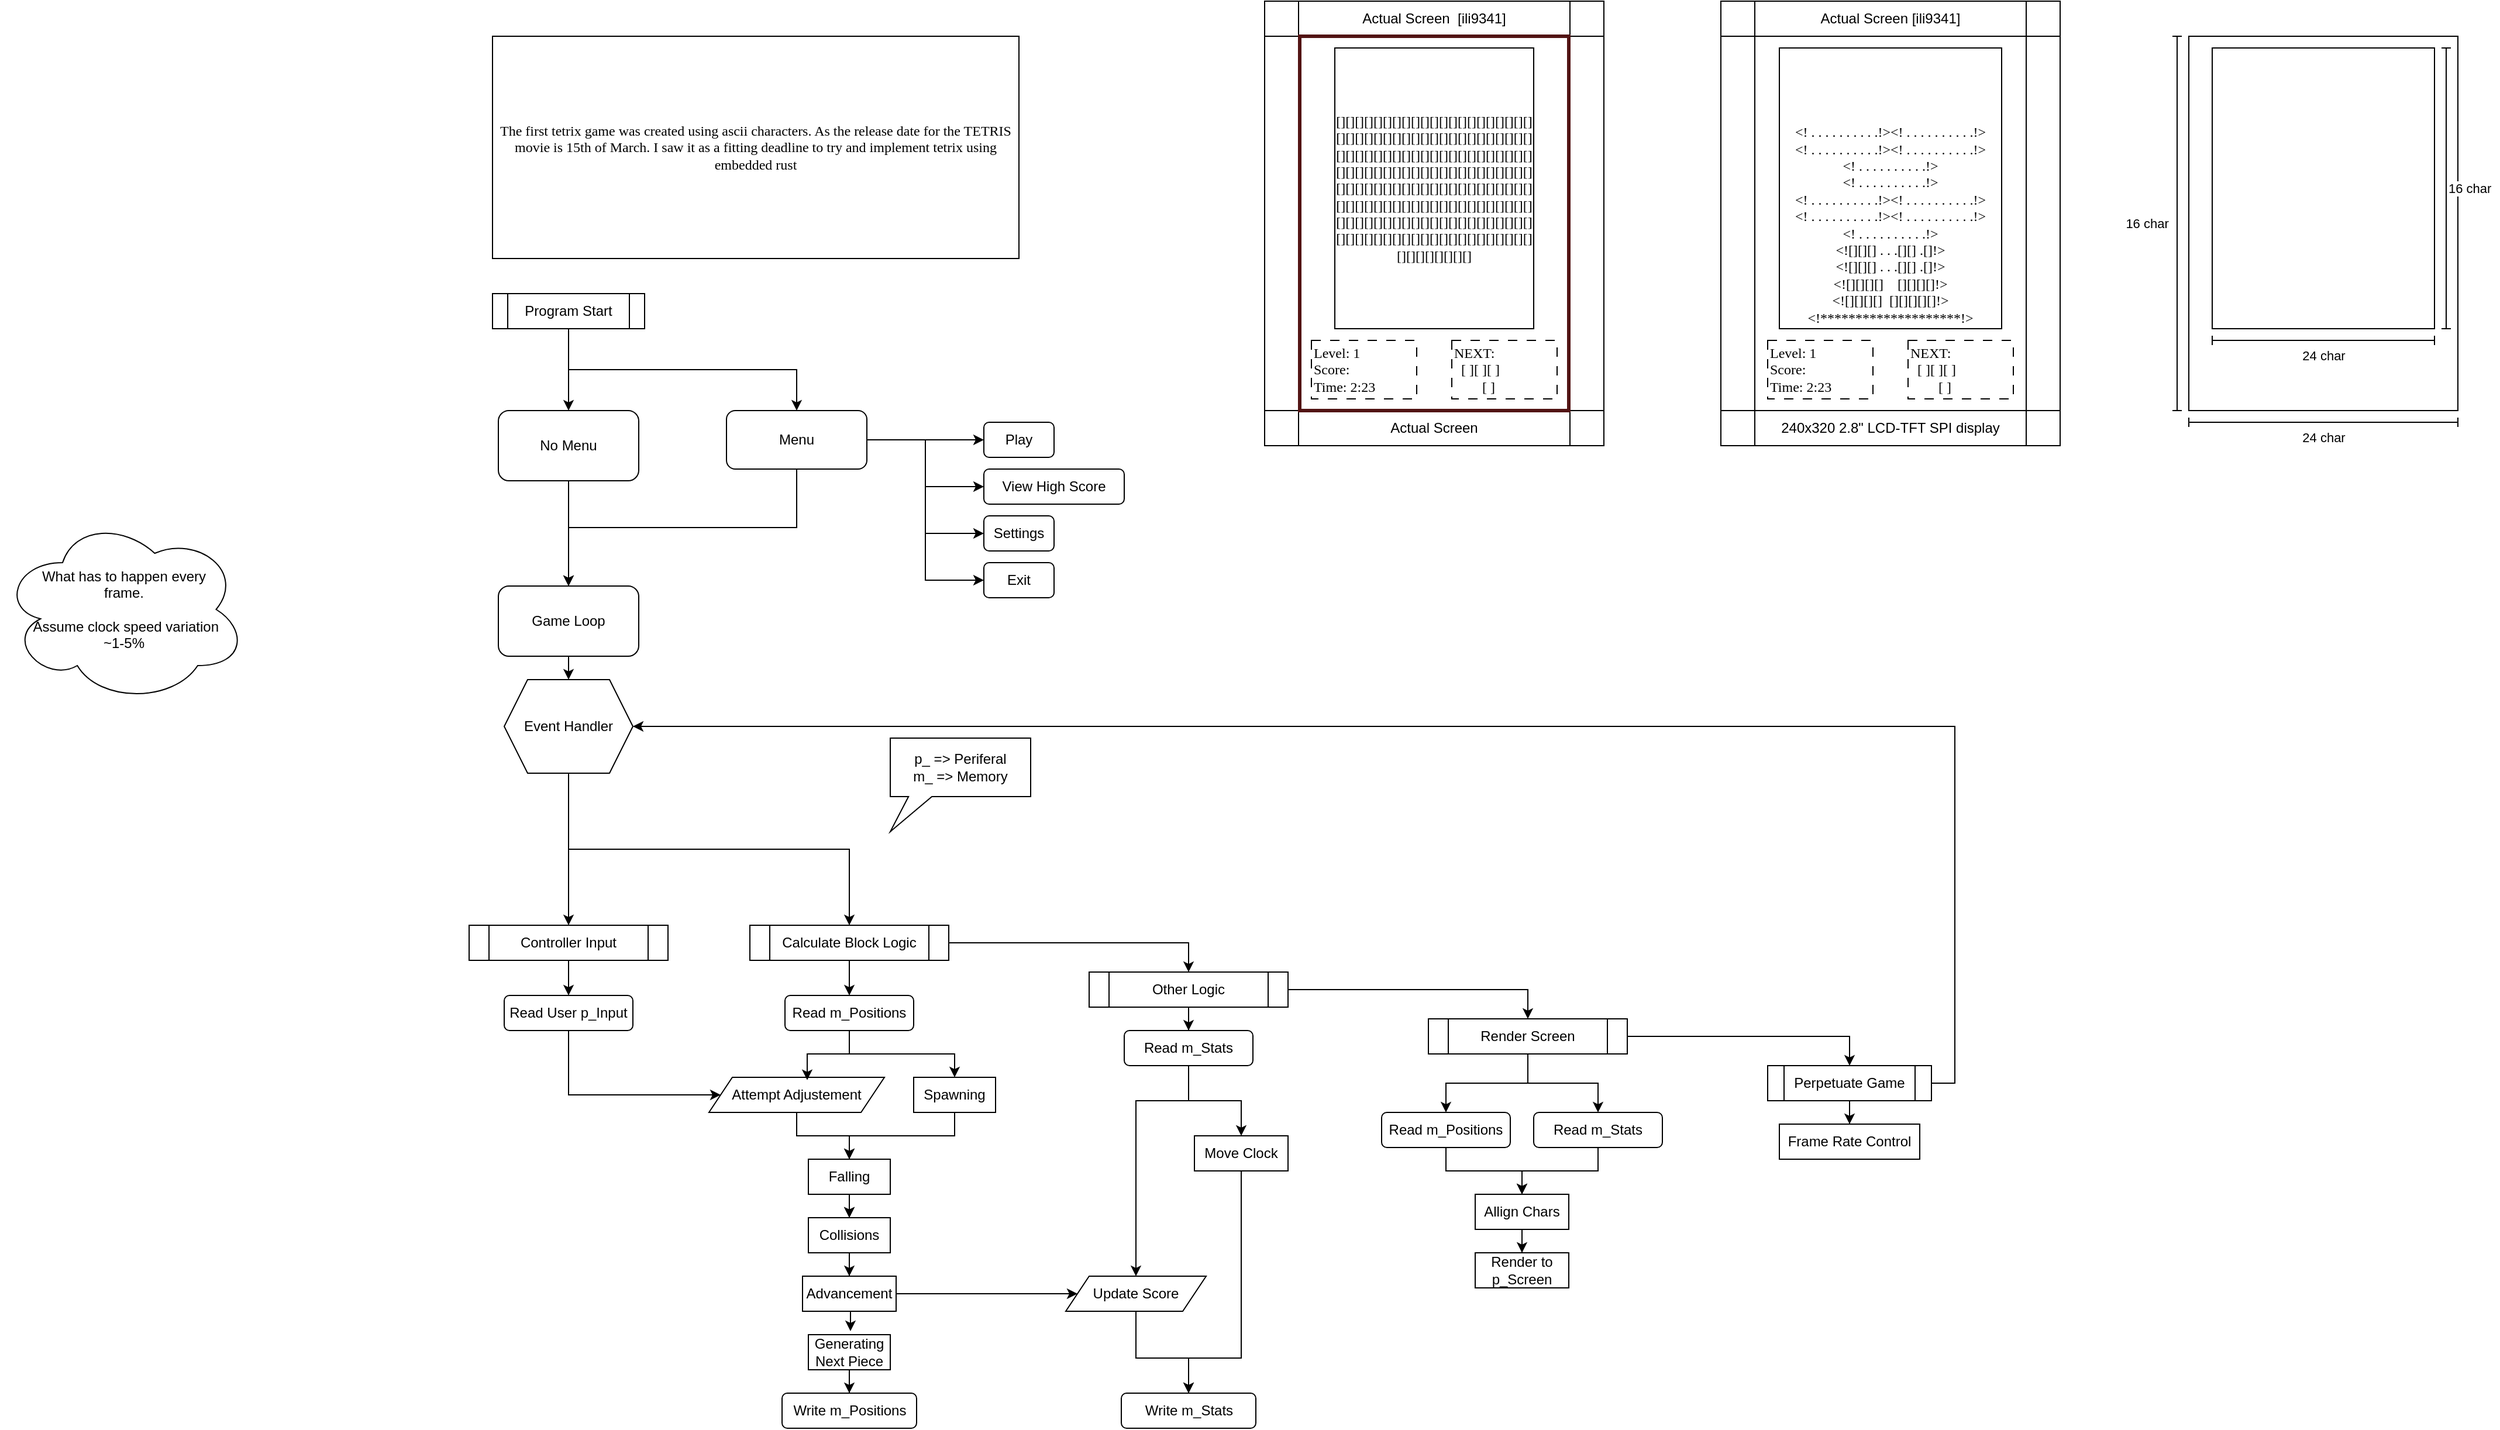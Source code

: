 <mxfile version="24.7.17" pages="2">
  <diagram name="Page-1" id="UAaap_4CxFC_UeX148YJ">
    <mxGraphModel dx="2336" dy="892" grid="1" gridSize="10" guides="1" tooltips="1" connect="1" arrows="1" fold="1" page="0" pageScale="1" pageWidth="827" pageHeight="1169" math="0" shadow="0">
      <root>
        <mxCell id="0" />
        <mxCell id="1" parent="0" />
        <mxCell id="WrEfPnqkk7uLzwkbPZXc-34" value="&lt;br&gt;&lt;div&gt;&lt;/div&gt;" style="rounded=0;whiteSpace=wrap;html=1;fontFamily=Lucida Console;movable=1;resizable=1;rotatable=1;deletable=1;editable=1;locked=0;connectable=1;align=center;verticalAlign=bottom;" parent="1" vertex="1">
          <mxGeometry x="1160" y="190" width="230" height="320" as="geometry" />
        </mxCell>
        <mxCell id="WrEfPnqkk7uLzwkbPZXc-18" value="" style="group" parent="1" vertex="1" connectable="0">
          <mxGeometry x="370" y="160" width="290" height="380" as="geometry" />
        </mxCell>
        <mxCell id="WrEfPnqkk7uLzwkbPZXc-5" value="" style="shape=process;whiteSpace=wrap;html=1;backgroundOutline=1;movable=1;resizable=1;rotatable=1;deletable=1;editable=1;locked=0;connectable=1;" parent="WrEfPnqkk7uLzwkbPZXc-18" vertex="1">
          <mxGeometry width="290" height="380" as="geometry" />
        </mxCell>
        <mxCell id="WrEfPnqkk7uLzwkbPZXc-4" value="Actual Screen&amp;nbsp;&amp;nbsp;[ili9341]" style="shape=process;whiteSpace=wrap;html=1;backgroundOutline=1;movable=1;resizable=1;rotatable=1;deletable=1;editable=1;locked=0;connectable=1;" parent="WrEfPnqkk7uLzwkbPZXc-18" vertex="1">
          <mxGeometry width="290" height="30" as="geometry" />
        </mxCell>
        <mxCell id="WrEfPnqkk7uLzwkbPZXc-17" value="Actual Screen" style="shape=process;whiteSpace=wrap;html=1;backgroundOutline=1;movable=1;resizable=1;rotatable=1;deletable=1;editable=1;locked=0;connectable=1;" parent="WrEfPnqkk7uLzwkbPZXc-18" vertex="1">
          <mxGeometry y="350" width="290" height="30" as="geometry" />
        </mxCell>
        <mxCell id="WrEfPnqkk7uLzwkbPZXc-1" value="The first tetrix game was created using ascii characters. As the release date for the TETRIS movie is 15th of March. I saw it as a fitting deadline to try and implement tetrix using embedded rust" style="rounded=0;whiteSpace=wrap;html=1;fontFamily=Lucida Console;" parent="1" vertex="1">
          <mxGeometry x="-290" y="190" width="450" height="190" as="geometry" />
        </mxCell>
        <mxCell id="WrEfPnqkk7uLzwkbPZXc-3" value="" style="rounded=0;whiteSpace=wrap;html=1;movable=1;resizable=1;rotatable=1;deletable=1;editable=1;locked=0;connectable=1;strokeWidth=3;strokeColor=#521414;" parent="1" vertex="1">
          <mxGeometry x="400" y="190" width="230" height="320" as="geometry" />
        </mxCell>
        <mxCell id="WrEfPnqkk7uLzwkbPZXc-6" value="" style="rounded=0;whiteSpace=wrap;html=1;fontFamily=Lucida Console;movable=1;resizable=1;rotatable=1;deletable=1;editable=1;locked=0;connectable=1;" parent="1" vertex="1">
          <mxGeometry x="430" y="200" width="170" height="240" as="geometry" />
        </mxCell>
        <mxCell id="WrEfPnqkk7uLzwkbPZXc-7" value="Level: 1&lt;br&gt;Score:&lt;br&gt;&lt;div style=&quot;&quot;&gt;&lt;span style=&quot;background-color: initial;&quot;&gt;Time: 2:23&lt;/span&gt;&lt;/div&gt;" style="rounded=0;whiteSpace=wrap;html=1;align=left;dashed=1;dashPattern=8 8;fontFamily=Lucida Console;movable=1;resizable=1;rotatable=1;deletable=1;editable=1;locked=0;connectable=1;" parent="1" vertex="1">
          <mxGeometry x="410" y="450" width="90" height="50" as="geometry" />
        </mxCell>
        <mxCell id="WrEfPnqkk7uLzwkbPZXc-8" value="NEXT: &lt;br&gt;&amp;nbsp; [ ][ ][ ]&lt;br&gt;&amp;nbsp; &amp;nbsp; &amp;nbsp; &lt;span style=&quot;white-space: pre;&quot;&gt;&#x9;&lt;/span&gt;[ ]" style="rounded=0;whiteSpace=wrap;html=1;align=left;dashed=1;dashPattern=8 8;fontFamily=Lucida Console;movable=1;resizable=1;rotatable=1;deletable=1;editable=1;locked=0;connectable=1;" parent="1" vertex="1">
          <mxGeometry x="530" y="450" width="90" height="50" as="geometry" />
        </mxCell>
        <mxCell id="WrEfPnqkk7uLzwkbPZXc-9" value="[][][][][][][][][][][][][][][][][][][][][][][][][][][][][][][][][][][][][][][][][][][][][][][][][][][][][][][][][][][][][][][][][][][][][][][][][][][][][][][][][][][][][][][][][][][][][][][][][][][][][][][][][][][][][][][][][][][][][][][][][][][][][][][][][][][][][][][][][][][][][][][][][][][][][][][][][][][][][][][][][][][][][][][][][][][][][][][][]&lt;div&gt;&lt;/div&gt;" style="rounded=0;whiteSpace=wrap;html=1;fontFamily=Lucida Console;movable=1;resizable=1;rotatable=1;deletable=1;editable=1;locked=0;connectable=1;" parent="1" vertex="1">
          <mxGeometry x="430" y="200" width="170" height="240" as="geometry" />
        </mxCell>
        <mxCell id="WrEfPnqkk7uLzwkbPZXc-11" value="" style="rounded=0;whiteSpace=wrap;html=1;movable=1;resizable=1;rotatable=1;deletable=1;editable=1;locked=0;connectable=1;" parent="1" vertex="1">
          <mxGeometry x="790" y="190" width="230" height="320" as="geometry" />
        </mxCell>
        <mxCell id="WrEfPnqkk7uLzwkbPZXc-13" value="" style="rounded=0;whiteSpace=wrap;html=1;fontFamily=Lucida Console;movable=1;resizable=1;rotatable=1;deletable=1;editable=1;locked=0;connectable=1;" parent="1" vertex="1">
          <mxGeometry x="820" y="200" width="170" height="240" as="geometry" />
        </mxCell>
        <mxCell id="WrEfPnqkk7uLzwkbPZXc-14" value="Level: 1&lt;br&gt;Score:&lt;br&gt;&lt;div style=&quot;&quot;&gt;&lt;span style=&quot;background-color: initial;&quot;&gt;Time: 2:23&lt;/span&gt;&lt;/div&gt;" style="rounded=0;whiteSpace=wrap;html=1;align=left;dashed=1;dashPattern=8 8;fontFamily=Lucida Console;movable=1;resizable=1;rotatable=1;deletable=1;editable=1;locked=0;connectable=1;" parent="1" vertex="1">
          <mxGeometry x="800" y="450" width="90" height="50" as="geometry" />
        </mxCell>
        <mxCell id="WrEfPnqkk7uLzwkbPZXc-15" value="NEXT: &lt;br&gt;&amp;nbsp; [ ][ ][ ]&lt;br&gt;&amp;nbsp; &amp;nbsp; &amp;nbsp; &lt;span style=&quot;white-space: pre;&quot;&gt;&#x9;&lt;/span&gt;[ ]" style="rounded=0;whiteSpace=wrap;html=1;align=left;dashed=1;dashPattern=8 8;fontFamily=Lucida Console;movable=1;resizable=1;rotatable=1;deletable=1;editable=1;locked=0;connectable=1;" parent="1" vertex="1">
          <mxGeometry x="920" y="450" width="90" height="50" as="geometry" />
        </mxCell>
        <mxCell id="WrEfPnqkk7uLzwkbPZXc-19" value="" style="group" parent="1" vertex="1" connectable="0">
          <mxGeometry x="760" y="160" width="290" height="380" as="geometry" />
        </mxCell>
        <mxCell id="WrEfPnqkk7uLzwkbPZXc-20" value="" style="shape=process;whiteSpace=wrap;html=1;backgroundOutline=1;movable=1;resizable=1;rotatable=1;deletable=1;editable=1;locked=0;connectable=1;" parent="WrEfPnqkk7uLzwkbPZXc-19" vertex="1">
          <mxGeometry width="290" height="380" as="geometry" />
        </mxCell>
        <mxCell id="WrEfPnqkk7uLzwkbPZXc-21" value="Actual Screen [ili9341]" style="shape=process;whiteSpace=wrap;html=1;backgroundOutline=1;movable=1;resizable=1;rotatable=1;deletable=1;editable=1;locked=0;connectable=1;" parent="WrEfPnqkk7uLzwkbPZXc-19" vertex="1">
          <mxGeometry width="290" height="30" as="geometry" />
        </mxCell>
        <mxCell id="WrEfPnqkk7uLzwkbPZXc-22" value="240x320 2.8&quot; LCD-TFT SPI display" style="shape=process;whiteSpace=wrap;html=1;backgroundOutline=1;movable=1;resizable=1;rotatable=1;deletable=1;editable=1;locked=0;connectable=1;" parent="WrEfPnqkk7uLzwkbPZXc-19" vertex="1">
          <mxGeometry y="350" width="290" height="30" as="geometry" />
        </mxCell>
        <mxCell id="WrEfPnqkk7uLzwkbPZXc-23" value="Level: 1&lt;br&gt;Score:&lt;br&gt;&lt;div style=&quot;&quot;&gt;&lt;span style=&quot;background-color: initial;&quot;&gt;Time: 2:23&lt;/span&gt;&lt;/div&gt;" style="rounded=0;whiteSpace=wrap;html=1;align=left;dashed=1;dashPattern=8 8;fontFamily=Lucida Console;movable=1;resizable=1;rotatable=1;deletable=1;editable=1;locked=0;connectable=1;" parent="WrEfPnqkk7uLzwkbPZXc-19" vertex="1">
          <mxGeometry x="40" y="290" width="90" height="50" as="geometry" />
        </mxCell>
        <mxCell id="WrEfPnqkk7uLzwkbPZXc-24" value="NEXT: &lt;br&gt;&amp;nbsp; [ ][ ][ ]&lt;br&gt;&amp;nbsp; &amp;nbsp; &amp;nbsp; &lt;span style=&quot;white-space: pre;&quot;&gt;&#x9;&lt;/span&gt;[ ]" style="rounded=0;whiteSpace=wrap;html=1;align=left;dashed=1;dashPattern=8 8;fontFamily=Lucida Console;movable=1;resizable=1;rotatable=1;deletable=1;editable=1;locked=0;connectable=1;" parent="WrEfPnqkk7uLzwkbPZXc-19" vertex="1">
          <mxGeometry x="160" y="290" width="90" height="50" as="geometry" />
        </mxCell>
        <mxCell id="WrEfPnqkk7uLzwkbPZXc-16" value="&amp;lt;!&amp;nbsp;.&amp;nbsp;.&amp;nbsp;.&amp;nbsp;.&amp;nbsp;.&amp;nbsp;.&amp;nbsp;.&amp;nbsp;.&amp;nbsp;.&amp;nbsp;.!&amp;gt;&amp;lt;!&amp;nbsp;.&amp;nbsp;.&amp;nbsp;.&amp;nbsp;.&amp;nbsp;.&amp;nbsp;.&amp;nbsp;.&amp;nbsp;.&amp;nbsp;.&amp;nbsp;.!&amp;gt;&lt;br&gt;&amp;lt;!&amp;nbsp;.&amp;nbsp;.&amp;nbsp;.&amp;nbsp;.&amp;nbsp;.&amp;nbsp;.&amp;nbsp;.&amp;nbsp;.&amp;nbsp;.&amp;nbsp;.!&amp;gt;&amp;lt;!&amp;nbsp;.&amp;nbsp;.&amp;nbsp;.&amp;nbsp;.&amp;nbsp;.&amp;nbsp;.&amp;nbsp;.&amp;nbsp;.&amp;nbsp;.&amp;nbsp;.!&amp;gt;&amp;lt;!&amp;nbsp;.&amp;nbsp;.&amp;nbsp;.&amp;nbsp;.&amp;nbsp;.&amp;nbsp;.&amp;nbsp;.&amp;nbsp;.&amp;nbsp;.&amp;nbsp;.!&amp;gt;&lt;div style=&quot;&quot;&gt;&amp;lt;!&amp;nbsp;.&amp;nbsp;.&amp;nbsp;.&amp;nbsp;.&amp;nbsp;.&amp;nbsp;.&amp;nbsp;.&amp;nbsp;.&amp;nbsp;.&amp;nbsp;.!&amp;gt;&lt;br&gt;&lt;/div&gt;&amp;lt;!&amp;nbsp;.&amp;nbsp;.&amp;nbsp;.&amp;nbsp;.&amp;nbsp;.&amp;nbsp;.&amp;nbsp;.&amp;nbsp;.&amp;nbsp;.&amp;nbsp;.!&amp;gt;&amp;lt;!&amp;nbsp;.&amp;nbsp;.&amp;nbsp;.&amp;nbsp;.&amp;nbsp;.&amp;nbsp;.&amp;nbsp;.&amp;nbsp;.&amp;nbsp;.&amp;nbsp;.!&amp;gt;&amp;lt;!&amp;nbsp;.&amp;nbsp;.&amp;nbsp;.&amp;nbsp;.&amp;nbsp;.&amp;nbsp;.&amp;nbsp;.&amp;nbsp;.&amp;nbsp;.&amp;nbsp;.!&amp;gt;&amp;lt;!&amp;nbsp;.&amp;nbsp;.&amp;nbsp;.&amp;nbsp;.&amp;nbsp;.&amp;nbsp;.&amp;nbsp;.&amp;nbsp;.&amp;nbsp;.&amp;nbsp;.!&amp;gt;&amp;lt;!&amp;nbsp;.&amp;nbsp;.&amp;nbsp;.&amp;nbsp;.&amp;nbsp;.&amp;nbsp;.&amp;nbsp;.&amp;nbsp;.&amp;nbsp;.&amp;nbsp;.!&amp;gt;&lt;br&gt;&amp;lt;![][][] . . .[][] .[]!&amp;gt;&lt;br&gt;&amp;lt;![][][]&amp;nbsp;.&amp;nbsp;.&amp;nbsp;.[][]&amp;nbsp;.&lt;span style=&quot;background-color: initial;&quot;&gt;[]!&amp;gt;&lt;br&gt;&amp;lt;![][][][]&amp;nbsp; &amp;nbsp; [][][][]!&amp;gt;&lt;br&gt;&amp;lt;![][][][]&amp;nbsp; [][][][][]!&amp;gt;&lt;br&gt;&amp;lt;!********************!&amp;gt;&lt;/span&gt;&lt;br&gt;&lt;div&gt;&lt;/div&gt;" style="rounded=0;whiteSpace=wrap;html=1;fontFamily=Lucida Console;movable=1;resizable=1;rotatable=1;deletable=1;editable=1;locked=0;connectable=1;align=center;verticalAlign=bottom;" parent="1" vertex="1">
          <mxGeometry x="810" y="200" width="190" height="240" as="geometry" />
        </mxCell>
        <mxCell id="WrEfPnqkk7uLzwkbPZXc-30" value="&lt;br&gt;&lt;div&gt;&lt;/div&gt;" style="rounded=0;whiteSpace=wrap;html=1;fontFamily=Lucida Console;movable=1;resizable=1;rotatable=1;deletable=1;editable=1;locked=0;connectable=1;align=center;verticalAlign=bottom;" parent="1" vertex="1">
          <mxGeometry x="1180" y="200" width="190" height="240" as="geometry" />
        </mxCell>
        <mxCell id="WrEfPnqkk7uLzwkbPZXc-31" value="16 char&amp;nbsp;&amp;nbsp;" style="endArrow=baseDash;startArrow=baseDash;html=1;rounded=0;entryX=0.25;entryY=0;entryDx=0;entryDy=0;exitX=0.25;exitY=1;exitDx=0;exitDy=0;startFill=0;endFill=0;align=left;" parent="1" edge="1">
          <mxGeometry width="50" height="50" relative="1" as="geometry">
            <mxPoint x="1380" y="440" as="sourcePoint" />
            <mxPoint x="1380" y="200" as="targetPoint" />
            <mxPoint as="offset" />
          </mxGeometry>
        </mxCell>
        <mxCell id="WrEfPnqkk7uLzwkbPZXc-33" value="24 char" style="endArrow=baseDash;startArrow=baseDash;html=1;rounded=0;entryX=1;entryY=0.75;entryDx=0;entryDy=0;exitX=0;exitY=0.75;exitDx=0;exitDy=0;startFill=0;endFill=0;verticalAlign=top;" parent="1" edge="1">
          <mxGeometry width="50" height="50" relative="1" as="geometry">
            <mxPoint x="1180" y="450" as="sourcePoint" />
            <mxPoint x="1370" y="450" as="targetPoint" />
          </mxGeometry>
        </mxCell>
        <mxCell id="WrEfPnqkk7uLzwkbPZXc-35" value="24 char" style="endArrow=baseDash;startArrow=baseDash;html=1;rounded=0;entryX=1;entryY=0.75;entryDx=0;entryDy=0;exitX=0;exitY=0.75;exitDx=0;exitDy=0;startFill=0;endFill=0;verticalAlign=top;" parent="1" edge="1">
          <mxGeometry width="50" height="50" relative="1" as="geometry">
            <mxPoint x="1160" y="520" as="sourcePoint" />
            <mxPoint x="1390" y="520" as="targetPoint" />
          </mxGeometry>
        </mxCell>
        <mxCell id="WrEfPnqkk7uLzwkbPZXc-37" value="16 char&amp;nbsp;&amp;nbsp;" style="endArrow=baseDash;startArrow=baseDash;html=1;rounded=0;entryX=0.25;entryY=0;entryDx=0;entryDy=0;exitX=0.25;exitY=1;exitDx=0;exitDy=0;startFill=0;endFill=0;align=right;" parent="1" edge="1">
          <mxGeometry width="50" height="50" relative="1" as="geometry">
            <mxPoint x="1150" y="510" as="sourcePoint" />
            <mxPoint x="1150" y="190" as="targetPoint" />
            <mxPoint as="offset" />
          </mxGeometry>
        </mxCell>
        <mxCell id="fDy47ZpwI2PATpwe9wIe-4" value="" style="edgeStyle=orthogonalEdgeStyle;rounded=0;orthogonalLoop=1;jettySize=auto;html=1;" parent="1" source="KeokR91T0c1GwpaEWYI1-1" target="KeokR91T0c1GwpaEWYI1-4" edge="1">
          <mxGeometry relative="1" as="geometry" />
        </mxCell>
        <mxCell id="KeokR91T0c1GwpaEWYI1-1" value="No Menu" style="rounded=1;whiteSpace=wrap;html=1;" parent="1" vertex="1">
          <mxGeometry x="-285" y="510" width="120" height="60" as="geometry" />
        </mxCell>
        <mxCell id="fDy47ZpwI2PATpwe9wIe-2" style="edgeStyle=orthogonalEdgeStyle;rounded=0;orthogonalLoop=1;jettySize=auto;html=1;exitX=0.5;exitY=1;exitDx=0;exitDy=0;entryX=0.5;entryY=0;entryDx=0;entryDy=0;" parent="1" source="KeokR91T0c1GwpaEWYI1-2" target="KeokR91T0c1GwpaEWYI1-1" edge="1">
          <mxGeometry relative="1" as="geometry" />
        </mxCell>
        <mxCell id="fDy47ZpwI2PATpwe9wIe-3" style="edgeStyle=orthogonalEdgeStyle;rounded=0;orthogonalLoop=1;jettySize=auto;html=1;exitX=0.5;exitY=1;exitDx=0;exitDy=0;entryX=0.5;entryY=0;entryDx=0;entryDy=0;" parent="1" source="KeokR91T0c1GwpaEWYI1-2" target="KeokR91T0c1GwpaEWYI1-3" edge="1">
          <mxGeometry relative="1" as="geometry" />
        </mxCell>
        <mxCell id="KeokR91T0c1GwpaEWYI1-2" value="Program Start" style="shape=process;whiteSpace=wrap;html=1;backgroundOutline=1;" parent="1" vertex="1">
          <mxGeometry x="-290" y="410" width="130" height="30" as="geometry" />
        </mxCell>
        <mxCell id="fDy47ZpwI2PATpwe9wIe-7" style="edgeStyle=orthogonalEdgeStyle;rounded=0;orthogonalLoop=1;jettySize=auto;html=1;exitX=0.5;exitY=1;exitDx=0;exitDy=0;" parent="1" source="KeokR91T0c1GwpaEWYI1-3" target="KeokR91T0c1GwpaEWYI1-4" edge="1">
          <mxGeometry relative="1" as="geometry" />
        </mxCell>
        <mxCell id="fDy47ZpwI2PATpwe9wIe-13" style="edgeStyle=orthogonalEdgeStyle;rounded=0;orthogonalLoop=1;jettySize=auto;html=1;exitX=1;exitY=0.5;exitDx=0;exitDy=0;entryX=0;entryY=0.5;entryDx=0;entryDy=0;" parent="1" source="KeokR91T0c1GwpaEWYI1-3" target="fDy47ZpwI2PATpwe9wIe-11" edge="1">
          <mxGeometry relative="1" as="geometry" />
        </mxCell>
        <mxCell id="fDy47ZpwI2PATpwe9wIe-14" style="edgeStyle=orthogonalEdgeStyle;rounded=0;orthogonalLoop=1;jettySize=auto;html=1;exitX=1;exitY=0.5;exitDx=0;exitDy=0;entryX=0;entryY=0.5;entryDx=0;entryDy=0;" parent="1" source="KeokR91T0c1GwpaEWYI1-3" target="fDy47ZpwI2PATpwe9wIe-12" edge="1">
          <mxGeometry relative="1" as="geometry" />
        </mxCell>
        <mxCell id="fDy47ZpwI2PATpwe9wIe-15" style="edgeStyle=orthogonalEdgeStyle;rounded=0;orthogonalLoop=1;jettySize=auto;html=1;exitX=1;exitY=0.5;exitDx=0;exitDy=0;entryX=0;entryY=0.5;entryDx=0;entryDy=0;" parent="1" source="KeokR91T0c1GwpaEWYI1-3" target="fDy47ZpwI2PATpwe9wIe-8" edge="1">
          <mxGeometry relative="1" as="geometry" />
        </mxCell>
        <mxCell id="fDy47ZpwI2PATpwe9wIe-16" style="edgeStyle=orthogonalEdgeStyle;rounded=0;orthogonalLoop=1;jettySize=auto;html=1;exitX=1;exitY=0.5;exitDx=0;exitDy=0;entryX=0;entryY=0.5;entryDx=0;entryDy=0;" parent="1" source="KeokR91T0c1GwpaEWYI1-3" target="fDy47ZpwI2PATpwe9wIe-9" edge="1">
          <mxGeometry relative="1" as="geometry" />
        </mxCell>
        <mxCell id="KeokR91T0c1GwpaEWYI1-3" value="Menu" style="rounded=1;whiteSpace=wrap;html=1;" parent="1" vertex="1">
          <mxGeometry x="-90" y="510" width="120" height="50" as="geometry" />
        </mxCell>
        <mxCell id="fDy47ZpwI2PATpwe9wIe-103" style="edgeStyle=orthogonalEdgeStyle;rounded=0;orthogonalLoop=1;jettySize=auto;html=1;exitX=0.5;exitY=1;exitDx=0;exitDy=0;entryX=0.5;entryY=0;entryDx=0;entryDy=0;" parent="1" source="KeokR91T0c1GwpaEWYI1-4" target="fDy47ZpwI2PATpwe9wIe-18" edge="1">
          <mxGeometry relative="1" as="geometry" />
        </mxCell>
        <mxCell id="KeokR91T0c1GwpaEWYI1-4" value="Game Loop" style="rounded=1;whiteSpace=wrap;html=1;" parent="1" vertex="1">
          <mxGeometry x="-285" y="660" width="120" height="60" as="geometry" />
        </mxCell>
        <mxCell id="fDy47ZpwI2PATpwe9wIe-8" value="Play" style="rounded=1;whiteSpace=wrap;html=1;" parent="1" vertex="1">
          <mxGeometry x="130" y="520" width="60" height="30" as="geometry" />
        </mxCell>
        <mxCell id="fDy47ZpwI2PATpwe9wIe-9" value="View High Score" style="rounded=1;whiteSpace=wrap;html=1;" parent="1" vertex="1">
          <mxGeometry x="130" y="560" width="120" height="30" as="geometry" />
        </mxCell>
        <mxCell id="fDy47ZpwI2PATpwe9wIe-11" value="Exit" style="rounded=1;whiteSpace=wrap;html=1;" parent="1" vertex="1">
          <mxGeometry x="130" y="640" width="60" height="30" as="geometry" />
        </mxCell>
        <mxCell id="fDy47ZpwI2PATpwe9wIe-12" value="Settings" style="rounded=1;whiteSpace=wrap;html=1;" parent="1" vertex="1">
          <mxGeometry x="130" y="600" width="60" height="30" as="geometry" />
        </mxCell>
        <mxCell id="fDy47ZpwI2PATpwe9wIe-97" style="edgeStyle=orthogonalEdgeStyle;rounded=0;orthogonalLoop=1;jettySize=auto;html=1;exitX=0.5;exitY=1;exitDx=0;exitDy=0;entryX=0.5;entryY=0;entryDx=0;entryDy=0;" parent="1" source="fDy47ZpwI2PATpwe9wIe-18" target="fDy47ZpwI2PATpwe9wIe-84" edge="1">
          <mxGeometry relative="1" as="geometry" />
        </mxCell>
        <mxCell id="fDy47ZpwI2PATpwe9wIe-104" style="edgeStyle=orthogonalEdgeStyle;rounded=0;orthogonalLoop=1;jettySize=auto;html=1;exitX=0.5;exitY=1;exitDx=0;exitDy=0;" parent="1" source="fDy47ZpwI2PATpwe9wIe-18" target="fDy47ZpwI2PATpwe9wIe-27" edge="1">
          <mxGeometry relative="1" as="geometry" />
        </mxCell>
        <mxCell id="fDy47ZpwI2PATpwe9wIe-18" value="Event Handler" style="shape=hexagon;perimeter=hexagonPerimeter2;whiteSpace=wrap;html=1;fixedSize=1;" parent="1" vertex="1">
          <mxGeometry x="-280" y="740" width="110" height="80" as="geometry" />
        </mxCell>
        <mxCell id="fDy47ZpwI2PATpwe9wIe-19" value="What has to happen every frame.&lt;br&gt;&lt;br&gt;&amp;nbsp;Assume clock speed variation ~1-5%" style="ellipse;shape=cloud;whiteSpace=wrap;html=1;spacing=20;" parent="1" vertex="1">
          <mxGeometry x="-710" y="600" width="210" height="160" as="geometry" />
        </mxCell>
        <mxCell id="fDy47ZpwI2PATpwe9wIe-80" style="edgeStyle=orthogonalEdgeStyle;rounded=0;orthogonalLoop=1;jettySize=auto;html=1;exitX=1;exitY=0.5;exitDx=0;exitDy=0;entryX=0.5;entryY=0;entryDx=0;entryDy=0;" parent="1" source="fDy47ZpwI2PATpwe9wIe-25" target="fDy47ZpwI2PATpwe9wIe-26" edge="1">
          <mxGeometry relative="1" as="geometry" />
        </mxCell>
        <mxCell id="fDy47ZpwI2PATpwe9wIe-113" style="edgeStyle=orthogonalEdgeStyle;rounded=0;orthogonalLoop=1;jettySize=auto;html=1;exitX=0.5;exitY=1;exitDx=0;exitDy=0;entryX=0.5;entryY=0;entryDx=0;entryDy=0;" parent="1" source="fDy47ZpwI2PATpwe9wIe-25" target="fDy47ZpwI2PATpwe9wIe-62" edge="1">
          <mxGeometry relative="1" as="geometry" />
        </mxCell>
        <mxCell id="fDy47ZpwI2PATpwe9wIe-114" style="edgeStyle=orthogonalEdgeStyle;rounded=0;orthogonalLoop=1;jettySize=auto;html=1;exitX=0.5;exitY=1;exitDx=0;exitDy=0;entryX=0.5;entryY=0;entryDx=0;entryDy=0;" parent="1" source="fDy47ZpwI2PATpwe9wIe-25" target="fDy47ZpwI2PATpwe9wIe-63" edge="1">
          <mxGeometry relative="1" as="geometry" />
        </mxCell>
        <mxCell id="fDy47ZpwI2PATpwe9wIe-25" value="Render Screen" style="shape=process;whiteSpace=wrap;html=1;backgroundOutline=1;" parent="1" vertex="1">
          <mxGeometry x="510" y="1030" width="170" height="30" as="geometry" />
        </mxCell>
        <mxCell id="fDy47ZpwI2PATpwe9wIe-76" value="" style="edgeStyle=orthogonalEdgeStyle;rounded=0;orthogonalLoop=1;jettySize=auto;html=1;" parent="1" source="fDy47ZpwI2PATpwe9wIe-26" target="fDy47ZpwI2PATpwe9wIe-28" edge="1">
          <mxGeometry relative="1" as="geometry" />
        </mxCell>
        <mxCell id="fDy47ZpwI2PATpwe9wIe-96" style="edgeStyle=orthogonalEdgeStyle;rounded=0;orthogonalLoop=1;jettySize=auto;html=1;exitX=1;exitY=0.5;exitDx=0;exitDy=0;entryX=1;entryY=0.5;entryDx=0;entryDy=0;" parent="1" source="fDy47ZpwI2PATpwe9wIe-26" target="fDy47ZpwI2PATpwe9wIe-18" edge="1">
          <mxGeometry relative="1" as="geometry" />
        </mxCell>
        <mxCell id="fDy47ZpwI2PATpwe9wIe-26" value="Perpetuate Game" style="shape=process;whiteSpace=wrap;html=1;backgroundOutline=1;" parent="1" vertex="1">
          <mxGeometry x="800" y="1070" width="140" height="30" as="geometry" />
        </mxCell>
        <mxCell id="fDy47ZpwI2PATpwe9wIe-78" style="edgeStyle=orthogonalEdgeStyle;rounded=0;orthogonalLoop=1;jettySize=auto;html=1;exitX=1;exitY=0.5;exitDx=0;exitDy=0;entryX=0.5;entryY=0;entryDx=0;entryDy=0;" parent="1" source="fDy47ZpwI2PATpwe9wIe-27" target="fDy47ZpwI2PATpwe9wIe-34" edge="1">
          <mxGeometry relative="1" as="geometry" />
        </mxCell>
        <mxCell id="fDy47ZpwI2PATpwe9wIe-106" style="edgeStyle=orthogonalEdgeStyle;rounded=0;orthogonalLoop=1;jettySize=auto;html=1;exitX=0.5;exitY=1;exitDx=0;exitDy=0;entryX=0.5;entryY=0;entryDx=0;entryDy=0;" parent="1" source="fDy47ZpwI2PATpwe9wIe-27" target="fDy47ZpwI2PATpwe9wIe-51" edge="1">
          <mxGeometry relative="1" as="geometry" />
        </mxCell>
        <mxCell id="fDy47ZpwI2PATpwe9wIe-27" value="Calculate Block Logic" style="shape=process;whiteSpace=wrap;html=1;backgroundOutline=1;" parent="1" vertex="1">
          <mxGeometry x="-70" y="950" width="170" height="30" as="geometry" />
        </mxCell>
        <mxCell id="fDy47ZpwI2PATpwe9wIe-28" value="Frame Rate Control" style="rounded=0;whiteSpace=wrap;html=1;" parent="1" vertex="1">
          <mxGeometry x="810" y="1120" width="120" height="30" as="geometry" />
        </mxCell>
        <mxCell id="fDy47ZpwI2PATpwe9wIe-43" value="" style="edgeStyle=orthogonalEdgeStyle;rounded=0;orthogonalLoop=1;jettySize=auto;html=1;" parent="1" source="fDy47ZpwI2PATpwe9wIe-29" target="fDy47ZpwI2PATpwe9wIe-41" edge="1">
          <mxGeometry relative="1" as="geometry" />
        </mxCell>
        <mxCell id="fDy47ZpwI2PATpwe9wIe-29" value="Collisions" style="rounded=0;whiteSpace=wrap;html=1;" parent="1" vertex="1">
          <mxGeometry x="-20" y="1200" width="70" height="30" as="geometry" />
        </mxCell>
        <mxCell id="fDy47ZpwI2PATpwe9wIe-58" style="edgeStyle=orthogonalEdgeStyle;rounded=0;orthogonalLoop=1;jettySize=auto;html=1;exitX=0.5;exitY=1;exitDx=0;exitDy=0;" parent="1" source="fDy47ZpwI2PATpwe9wIe-30" target="fDy47ZpwI2PATpwe9wIe-29" edge="1">
          <mxGeometry relative="1" as="geometry" />
        </mxCell>
        <mxCell id="fDy47ZpwI2PATpwe9wIe-59" style="edgeStyle=orthogonalEdgeStyle;rounded=0;orthogonalLoop=1;jettySize=auto;html=1;exitX=0.5;exitY=1;exitDx=0;exitDy=0;entryX=0.5;entryY=0;entryDx=0;entryDy=0;" parent="1" source="fDy47ZpwI2PATpwe9wIe-30" target="fDy47ZpwI2PATpwe9wIe-29" edge="1">
          <mxGeometry relative="1" as="geometry" />
        </mxCell>
        <mxCell id="fDy47ZpwI2PATpwe9wIe-31" value="Spawning" style="rounded=0;whiteSpace=wrap;html=1;" parent="1" vertex="1">
          <mxGeometry x="70" y="1080" width="70" height="30" as="geometry" />
        </mxCell>
        <mxCell id="fDy47ZpwI2PATpwe9wIe-65" value="" style="edgeStyle=orthogonalEdgeStyle;rounded=0;orthogonalLoop=1;jettySize=auto;html=1;" parent="1" source="fDy47ZpwI2PATpwe9wIe-34" target="fDy47ZpwI2PATpwe9wIe-64" edge="1">
          <mxGeometry relative="1" as="geometry" />
        </mxCell>
        <mxCell id="fDy47ZpwI2PATpwe9wIe-79" style="edgeStyle=orthogonalEdgeStyle;rounded=0;orthogonalLoop=1;jettySize=auto;html=1;exitX=1;exitY=0.5;exitDx=0;exitDy=0;entryX=0.5;entryY=0;entryDx=0;entryDy=0;" parent="1" source="fDy47ZpwI2PATpwe9wIe-34" target="fDy47ZpwI2PATpwe9wIe-25" edge="1">
          <mxGeometry relative="1" as="geometry" />
        </mxCell>
        <mxCell id="fDy47ZpwI2PATpwe9wIe-34" value="Other Logic" style="shape=process;whiteSpace=wrap;html=1;backgroundOutline=1;" parent="1" vertex="1">
          <mxGeometry x="220" y="990" width="170" height="30" as="geometry" />
        </mxCell>
        <mxCell id="fDy47ZpwI2PATpwe9wIe-102" style="edgeStyle=orthogonalEdgeStyle;rounded=0;orthogonalLoop=1;jettySize=auto;html=1;exitX=0.5;exitY=1;exitDx=0;exitDy=0;entryX=0.5;entryY=0;entryDx=0;entryDy=0;" parent="1" source="fDy47ZpwI2PATpwe9wIe-36" target="fDy47ZpwI2PATpwe9wIe-70" edge="1">
          <mxGeometry relative="1" as="geometry">
            <Array as="points">
              <mxPoint x="350" y="1320" />
              <mxPoint x="305" y="1320" />
            </Array>
          </mxGeometry>
        </mxCell>
        <mxCell id="fDy47ZpwI2PATpwe9wIe-36" value="Move Clock" style="rounded=0;whiteSpace=wrap;html=1;" parent="1" vertex="1">
          <mxGeometry x="310" y="1130" width="80" height="30" as="geometry" />
        </mxCell>
        <mxCell id="fDy47ZpwI2PATpwe9wIe-101" style="edgeStyle=orthogonalEdgeStyle;rounded=0;orthogonalLoop=1;jettySize=auto;html=1;exitX=0.5;exitY=1;exitDx=0;exitDy=0;entryX=0.5;entryY=0;entryDx=0;entryDy=0;" parent="1" source="fDy47ZpwI2PATpwe9wIe-39" target="fDy47ZpwI2PATpwe9wIe-70" edge="1">
          <mxGeometry relative="1" as="geometry">
            <Array as="points">
              <mxPoint x="260" y="1320" />
              <mxPoint x="305" y="1320" />
            </Array>
          </mxGeometry>
        </mxCell>
        <mxCell id="fDy47ZpwI2PATpwe9wIe-39" value="Update Score" style="shape=parallelogram;perimeter=parallelogramPerimeter;whiteSpace=wrap;html=1;fixedSize=1;" parent="1" vertex="1">
          <mxGeometry x="200" y="1250" width="120" height="30" as="geometry" />
        </mxCell>
        <mxCell id="fDy47ZpwI2PATpwe9wIe-61" value="" style="edgeStyle=orthogonalEdgeStyle;rounded=0;orthogonalLoop=1;jettySize=auto;html=1;" parent="1" source="fDy47ZpwI2PATpwe9wIe-40" target="fDy47ZpwI2PATpwe9wIe-52" edge="1">
          <mxGeometry relative="1" as="geometry" />
        </mxCell>
        <mxCell id="fDy47ZpwI2PATpwe9wIe-40" value="Generating Next Piece" style="rounded=0;whiteSpace=wrap;html=1;" parent="1" vertex="1">
          <mxGeometry x="-20" y="1300" width="70" height="30" as="geometry" />
        </mxCell>
        <mxCell id="fDy47ZpwI2PATpwe9wIe-68" style="edgeStyle=orthogonalEdgeStyle;rounded=0;orthogonalLoop=1;jettySize=auto;html=1;entryX=0;entryY=0.5;entryDx=0;entryDy=0;" parent="1" source="fDy47ZpwI2PATpwe9wIe-41" target="fDy47ZpwI2PATpwe9wIe-39" edge="1">
          <mxGeometry relative="1" as="geometry" />
        </mxCell>
        <mxCell id="fDy47ZpwI2PATpwe9wIe-41" value="Advancement" style="rounded=0;whiteSpace=wrap;html=1;" parent="1" vertex="1">
          <mxGeometry x="-25" y="1250" width="80" height="30" as="geometry" />
        </mxCell>
        <mxCell id="fDy47ZpwI2PATpwe9wIe-56" style="edgeStyle=orthogonalEdgeStyle;rounded=0;orthogonalLoop=1;jettySize=auto;html=1;exitX=0.5;exitY=1;exitDx=0;exitDy=0;entryX=0.5;entryY=0;entryDx=0;entryDy=0;" parent="1" source="fDy47ZpwI2PATpwe9wIe-87" target="fDy47ZpwI2PATpwe9wIe-30" edge="1">
          <mxGeometry relative="1" as="geometry" />
        </mxCell>
        <mxCell id="fDy47ZpwI2PATpwe9wIe-98" style="edgeStyle=orthogonalEdgeStyle;rounded=0;orthogonalLoop=1;jettySize=auto;html=1;exitX=0.5;exitY=1;exitDx=0;exitDy=0;" parent="1" source="fDy47ZpwI2PATpwe9wIe-51" target="fDy47ZpwI2PATpwe9wIe-31" edge="1">
          <mxGeometry relative="1" as="geometry" />
        </mxCell>
        <mxCell id="fDy47ZpwI2PATpwe9wIe-51" value="Read m_Positions" style="rounded=1;whiteSpace=wrap;html=1;" parent="1" vertex="1">
          <mxGeometry x="-40" y="1010" width="110" height="30" as="geometry" />
        </mxCell>
        <mxCell id="fDy47ZpwI2PATpwe9wIe-52" value="Write m_Positions" style="rounded=1;whiteSpace=wrap;html=1;" parent="1" vertex="1">
          <mxGeometry x="-42.5" y="1350" width="115" height="30" as="geometry" />
        </mxCell>
        <mxCell id="fDy47ZpwI2PATpwe9wIe-60" style="edgeStyle=orthogonalEdgeStyle;rounded=0;orthogonalLoop=1;jettySize=auto;html=1;exitX=0.5;exitY=1;exitDx=0;exitDy=0;entryX=0.514;entryY=-0.1;entryDx=0;entryDy=0;entryPerimeter=0;" parent="1" source="fDy47ZpwI2PATpwe9wIe-41" target="fDy47ZpwI2PATpwe9wIe-40" edge="1">
          <mxGeometry relative="1" as="geometry" />
        </mxCell>
        <mxCell id="fDy47ZpwI2PATpwe9wIe-111" style="edgeStyle=orthogonalEdgeStyle;rounded=0;orthogonalLoop=1;jettySize=auto;html=1;exitX=0.5;exitY=1;exitDx=0;exitDy=0;entryX=0.5;entryY=0;entryDx=0;entryDy=0;" parent="1" source="fDy47ZpwI2PATpwe9wIe-62" target="fDy47ZpwI2PATpwe9wIe-73" edge="1">
          <mxGeometry relative="1" as="geometry" />
        </mxCell>
        <mxCell id="fDy47ZpwI2PATpwe9wIe-62" value="Read m_Positions" style="rounded=1;whiteSpace=wrap;html=1;" parent="1" vertex="1">
          <mxGeometry x="470" y="1110" width="110" height="30" as="geometry" />
        </mxCell>
        <mxCell id="fDy47ZpwI2PATpwe9wIe-110" style="edgeStyle=orthogonalEdgeStyle;rounded=0;orthogonalLoop=1;jettySize=auto;html=1;exitX=0.5;exitY=1;exitDx=0;exitDy=0;entryX=0.5;entryY=0;entryDx=0;entryDy=0;" parent="1" source="fDy47ZpwI2PATpwe9wIe-63" target="fDy47ZpwI2PATpwe9wIe-73" edge="1">
          <mxGeometry relative="1" as="geometry" />
        </mxCell>
        <mxCell id="fDy47ZpwI2PATpwe9wIe-63" value="Read m_Stats" style="rounded=1;whiteSpace=wrap;html=1;" parent="1" vertex="1">
          <mxGeometry x="600" y="1110" width="110" height="30" as="geometry" />
        </mxCell>
        <mxCell id="fDy47ZpwI2PATpwe9wIe-67" style="edgeStyle=orthogonalEdgeStyle;rounded=0;orthogonalLoop=1;jettySize=auto;html=1;exitX=0.5;exitY=1;exitDx=0;exitDy=0;" parent="1" source="fDy47ZpwI2PATpwe9wIe-64" target="fDy47ZpwI2PATpwe9wIe-36" edge="1">
          <mxGeometry relative="1" as="geometry" />
        </mxCell>
        <mxCell id="fDy47ZpwI2PATpwe9wIe-89" style="edgeStyle=orthogonalEdgeStyle;rounded=0;orthogonalLoop=1;jettySize=auto;html=1;exitX=0.5;exitY=1;exitDx=0;exitDy=0;entryX=0.5;entryY=0;entryDx=0;entryDy=0;" parent="1" source="fDy47ZpwI2PATpwe9wIe-64" target="fDy47ZpwI2PATpwe9wIe-39" edge="1">
          <mxGeometry relative="1" as="geometry">
            <Array as="points">
              <mxPoint x="305" y="1100" />
              <mxPoint x="260" y="1100" />
            </Array>
          </mxGeometry>
        </mxCell>
        <mxCell id="fDy47ZpwI2PATpwe9wIe-64" value="Read m_Stats" style="rounded=1;whiteSpace=wrap;html=1;" parent="1" vertex="1">
          <mxGeometry x="250" y="1040" width="110" height="30" as="geometry" />
        </mxCell>
        <mxCell id="fDy47ZpwI2PATpwe9wIe-70" value="Write m_Stats" style="rounded=1;whiteSpace=wrap;html=1;" parent="1" vertex="1">
          <mxGeometry x="247.5" y="1350" width="115" height="30" as="geometry" />
        </mxCell>
        <mxCell id="fDy47ZpwI2PATpwe9wIe-112" value="" style="edgeStyle=orthogonalEdgeStyle;rounded=0;orthogonalLoop=1;jettySize=auto;html=1;" parent="1" source="fDy47ZpwI2PATpwe9wIe-73" target="fDy47ZpwI2PATpwe9wIe-74" edge="1">
          <mxGeometry relative="1" as="geometry" />
        </mxCell>
        <mxCell id="fDy47ZpwI2PATpwe9wIe-73" value="Allign Chars" style="rounded=0;whiteSpace=wrap;html=1;" parent="1" vertex="1">
          <mxGeometry x="550" y="1180" width="80" height="30" as="geometry" />
        </mxCell>
        <mxCell id="fDy47ZpwI2PATpwe9wIe-74" value="Render to p_Screen" style="rounded=0;whiteSpace=wrap;html=1;" parent="1" vertex="1">
          <mxGeometry x="550" y="1230" width="80" height="30" as="geometry" />
        </mxCell>
        <mxCell id="fDy47ZpwI2PATpwe9wIe-107" value="" style="edgeStyle=orthogonalEdgeStyle;rounded=0;orthogonalLoop=1;jettySize=auto;html=1;" parent="1" source="fDy47ZpwI2PATpwe9wIe-84" target="fDy47ZpwI2PATpwe9wIe-86" edge="1">
          <mxGeometry relative="1" as="geometry" />
        </mxCell>
        <mxCell id="fDy47ZpwI2PATpwe9wIe-84" value="Controller Input" style="shape=process;whiteSpace=wrap;html=1;backgroundOutline=1;" parent="1" vertex="1">
          <mxGeometry x="-310" y="950" width="170" height="30" as="geometry" />
        </mxCell>
        <mxCell id="fDy47ZpwI2PATpwe9wIe-108" style="edgeStyle=orthogonalEdgeStyle;rounded=0;orthogonalLoop=1;jettySize=auto;html=1;exitX=0.5;exitY=1;exitDx=0;exitDy=0;entryX=0;entryY=0.5;entryDx=0;entryDy=0;" parent="1" source="fDy47ZpwI2PATpwe9wIe-86" target="fDy47ZpwI2PATpwe9wIe-87" edge="1">
          <mxGeometry relative="1" as="geometry">
            <Array as="points">
              <mxPoint x="-225" y="1095" />
            </Array>
          </mxGeometry>
        </mxCell>
        <mxCell id="fDy47ZpwI2PATpwe9wIe-86" value="Read User p_Input" style="rounded=1;whiteSpace=wrap;html=1;" parent="1" vertex="1">
          <mxGeometry x="-280" y="1010" width="110" height="30" as="geometry" />
        </mxCell>
        <mxCell id="fDy47ZpwI2PATpwe9wIe-90" value="" style="edgeStyle=orthogonalEdgeStyle;rounded=0;orthogonalLoop=1;jettySize=auto;html=1;exitX=0.5;exitY=1;exitDx=0;exitDy=0;entryX=0.5;entryY=0;entryDx=0;entryDy=0;" parent="1" source="fDy47ZpwI2PATpwe9wIe-31" target="fDy47ZpwI2PATpwe9wIe-30" edge="1">
          <mxGeometry relative="1" as="geometry">
            <mxPoint x="105" y="1110" as="sourcePoint" />
            <mxPoint x="15" y="1220" as="targetPoint" />
          </mxGeometry>
        </mxCell>
        <mxCell id="fDy47ZpwI2PATpwe9wIe-30" value="Falling" style="rounded=0;whiteSpace=wrap;html=1;" parent="1" vertex="1">
          <mxGeometry x="-20" y="1150" width="70" height="30" as="geometry" />
        </mxCell>
        <mxCell id="fDy47ZpwI2PATpwe9wIe-87" value="Attempt Adjustement" style="shape=parallelogram;perimeter=parallelogramPerimeter;whiteSpace=wrap;html=1;fixedSize=1;" parent="1" vertex="1">
          <mxGeometry x="-105" y="1080" width="150" height="30" as="geometry" />
        </mxCell>
        <mxCell id="fDy47ZpwI2PATpwe9wIe-99" style="edgeStyle=orthogonalEdgeStyle;rounded=0;orthogonalLoop=1;jettySize=auto;html=1;exitX=0.5;exitY=1;exitDx=0;exitDy=0;entryX=0.56;entryY=0.078;entryDx=0;entryDy=0;entryPerimeter=0;" parent="1" source="fDy47ZpwI2PATpwe9wIe-51" target="fDy47ZpwI2PATpwe9wIe-87" edge="1">
          <mxGeometry relative="1" as="geometry" />
        </mxCell>
        <mxCell id="fDy47ZpwI2PATpwe9wIe-118" value="p_ =&amp;gt; Periferal&lt;br&gt;m_ =&amp;gt; Memory" style="shape=callout;whiteSpace=wrap;html=1;perimeter=calloutPerimeter;position2=0;size=30;position=0.13;" parent="1" vertex="1">
          <mxGeometry x="50" y="790" width="120" height="80" as="geometry" />
        </mxCell>
      </root>
    </mxGraphModel>
  </diagram>
  <diagram id="2qZ9KP_Xk6jybSxUznoW" name="Page-2">
    <mxGraphModel dx="3965" dy="1605" grid="1" gridSize="10" guides="1" tooltips="1" connect="1" arrows="1" fold="1" page="0" pageScale="1" pageWidth="827" pageHeight="1169" math="0" shadow="0">
      <root>
        <mxCell id="0" />
        <mxCell id="1" parent="0" />
        <mxCell id="9aJ4kUpK9t7uexoVAxs4-1" value="" style="whiteSpace=wrap;html=1;aspect=fixed;movable=0;resizable=0;rotatable=0;deletable=0;editable=0;locked=1;connectable=0;" vertex="1" parent="1">
          <mxGeometry x="-120" y="240" width="40" height="40" as="geometry" />
        </mxCell>
        <mxCell id="9aJ4kUpK9t7uexoVAxs4-2" value="" style="whiteSpace=wrap;html=1;aspect=fixed;movable=0;resizable=0;rotatable=0;deletable=0;editable=0;locked=1;connectable=0;" vertex="1" parent="1">
          <mxGeometry x="-80" y="240" width="40" height="40" as="geometry" />
        </mxCell>
        <mxCell id="9aJ4kUpK9t7uexoVAxs4-5" value="" style="whiteSpace=wrap;html=1;aspect=fixed;movable=0;resizable=0;rotatable=0;deletable=0;editable=0;locked=1;connectable=0;" vertex="1" parent="1">
          <mxGeometry x="-40" y="240" width="40" height="40" as="geometry" />
        </mxCell>
        <mxCell id="9aJ4kUpK9t7uexoVAxs4-6" value="" style="whiteSpace=wrap;html=1;aspect=fixed;movable=0;resizable=0;rotatable=0;deletable=0;editable=0;locked=1;connectable=0;" vertex="1" parent="1">
          <mxGeometry y="240" width="40" height="40" as="geometry" />
        </mxCell>
        <mxCell id="9aJ4kUpK9t7uexoVAxs4-7" value="" style="whiteSpace=wrap;html=1;aspect=fixed;movable=0;resizable=0;rotatable=0;deletable=0;editable=0;locked=1;connectable=0;" vertex="1" parent="1">
          <mxGeometry x="40" y="240" width="40" height="40" as="geometry" />
        </mxCell>
        <mxCell id="9aJ4kUpK9t7uexoVAxs4-8" value="" style="whiteSpace=wrap;html=1;aspect=fixed;movable=0;resizable=0;rotatable=0;deletable=0;editable=0;locked=1;connectable=0;" vertex="1" parent="1">
          <mxGeometry x="80" y="240" width="40" height="40" as="geometry" />
        </mxCell>
        <mxCell id="9aJ4kUpK9t7uexoVAxs4-9" value="" style="whiteSpace=wrap;html=1;aspect=fixed;movable=0;resizable=0;rotatable=0;deletable=0;editable=0;locked=1;connectable=0;" vertex="1" parent="1">
          <mxGeometry x="120" y="240" width="40" height="40" as="geometry" />
        </mxCell>
        <mxCell id="9aJ4kUpK9t7uexoVAxs4-10" value="" style="whiteSpace=wrap;html=1;aspect=fixed;movable=0;resizable=0;rotatable=0;deletable=0;editable=0;locked=1;connectable=0;" vertex="1" parent="1">
          <mxGeometry x="160" y="240" width="40" height="40" as="geometry" />
        </mxCell>
        <mxCell id="9aJ4kUpK9t7uexoVAxs4-11" value="" style="whiteSpace=wrap;html=1;aspect=fixed;movable=0;resizable=0;rotatable=0;deletable=0;editable=0;locked=1;connectable=0;" vertex="1" parent="1">
          <mxGeometry x="200" y="240" width="40" height="40" as="geometry" />
        </mxCell>
        <mxCell id="9aJ4kUpK9t7uexoVAxs4-12" value="" style="whiteSpace=wrap;html=1;aspect=fixed;movable=0;resizable=0;rotatable=0;deletable=0;editable=0;locked=1;connectable=0;" vertex="1" parent="1">
          <mxGeometry x="240" y="240" width="40" height="40" as="geometry" />
        </mxCell>
        <mxCell id="9aJ4kUpK9t7uexoVAxs4-13" value="" style="whiteSpace=wrap;html=1;aspect=fixed;movable=0;resizable=0;rotatable=0;deletable=0;editable=0;locked=1;connectable=0;" vertex="1" parent="1">
          <mxGeometry x="-120" y="280" width="40" height="40" as="geometry" />
        </mxCell>
        <mxCell id="9aJ4kUpK9t7uexoVAxs4-14" value="" style="whiteSpace=wrap;html=1;aspect=fixed;movable=0;resizable=0;rotatable=0;deletable=0;editable=0;locked=1;connectable=0;" vertex="1" parent="1">
          <mxGeometry x="-80" y="280" width="40" height="40" as="geometry" />
        </mxCell>
        <mxCell id="9aJ4kUpK9t7uexoVAxs4-15" value="" style="whiteSpace=wrap;html=1;aspect=fixed;movable=0;resizable=0;rotatable=0;deletable=0;editable=0;locked=1;connectable=0;" vertex="1" parent="1">
          <mxGeometry x="-40" y="280" width="40" height="40" as="geometry" />
        </mxCell>
        <mxCell id="9aJ4kUpK9t7uexoVAxs4-16" value="" style="whiteSpace=wrap;html=1;aspect=fixed;movable=0;resizable=0;rotatable=0;deletable=0;editable=0;locked=1;connectable=0;" vertex="1" parent="1">
          <mxGeometry y="280" width="40" height="40" as="geometry" />
        </mxCell>
        <mxCell id="9aJ4kUpK9t7uexoVAxs4-17" value="" style="whiteSpace=wrap;html=1;aspect=fixed;movable=0;resizable=0;rotatable=0;deletable=0;editable=0;locked=1;connectable=0;" vertex="1" parent="1">
          <mxGeometry x="40" y="280" width="40" height="40" as="geometry" />
        </mxCell>
        <mxCell id="9aJ4kUpK9t7uexoVAxs4-18" value="" style="whiteSpace=wrap;html=1;aspect=fixed;movable=0;resizable=0;rotatable=0;deletable=0;editable=0;locked=1;connectable=0;" vertex="1" parent="1">
          <mxGeometry x="80" y="280" width="40" height="40" as="geometry" />
        </mxCell>
        <mxCell id="9aJ4kUpK9t7uexoVAxs4-19" value="" style="whiteSpace=wrap;html=1;aspect=fixed;movable=0;resizable=0;rotatable=0;deletable=0;editable=0;locked=1;connectable=0;" vertex="1" parent="1">
          <mxGeometry x="120" y="280" width="40" height="40" as="geometry" />
        </mxCell>
        <mxCell id="9aJ4kUpK9t7uexoVAxs4-20" value="" style="whiteSpace=wrap;html=1;aspect=fixed;movable=0;resizable=0;rotatable=0;deletable=0;editable=0;locked=1;connectable=0;" vertex="1" parent="1">
          <mxGeometry x="160" y="280" width="40" height="40" as="geometry" />
        </mxCell>
        <mxCell id="9aJ4kUpK9t7uexoVAxs4-21" value="" style="whiteSpace=wrap;html=1;aspect=fixed;movable=0;resizable=0;rotatable=0;deletable=0;editable=0;locked=1;connectable=0;" vertex="1" parent="1">
          <mxGeometry x="200" y="280" width="40" height="40" as="geometry" />
        </mxCell>
        <mxCell id="9aJ4kUpK9t7uexoVAxs4-22" value="" style="whiteSpace=wrap;html=1;aspect=fixed;movable=0;resizable=0;rotatable=0;deletable=0;editable=0;locked=1;connectable=0;" vertex="1" parent="1">
          <mxGeometry x="240" y="280" width="40" height="40" as="geometry" />
        </mxCell>
        <mxCell id="9aJ4kUpK9t7uexoVAxs4-23" value="" style="whiteSpace=wrap;html=1;aspect=fixed;movable=0;resizable=0;rotatable=0;deletable=0;editable=0;locked=1;connectable=0;" vertex="1" parent="1">
          <mxGeometry x="-120" y="320" width="40" height="40" as="geometry" />
        </mxCell>
        <mxCell id="9aJ4kUpK9t7uexoVAxs4-24" value="" style="whiteSpace=wrap;html=1;aspect=fixed;movable=0;resizable=0;rotatable=0;deletable=0;editable=0;locked=1;connectable=0;" vertex="1" parent="1">
          <mxGeometry x="-80" y="320" width="40" height="40" as="geometry" />
        </mxCell>
        <mxCell id="9aJ4kUpK9t7uexoVAxs4-25" value="" style="whiteSpace=wrap;html=1;aspect=fixed;movable=0;resizable=0;rotatable=0;deletable=0;editable=0;locked=1;connectable=0;" vertex="1" parent="1">
          <mxGeometry x="-40" y="320" width="40" height="40" as="geometry" />
        </mxCell>
        <mxCell id="9aJ4kUpK9t7uexoVAxs4-26" value="" style="whiteSpace=wrap;html=1;aspect=fixed;movable=0;resizable=0;rotatable=0;deletable=0;editable=0;locked=1;connectable=0;" vertex="1" parent="1">
          <mxGeometry y="320" width="40" height="40" as="geometry" />
        </mxCell>
        <mxCell id="9aJ4kUpK9t7uexoVAxs4-27" value="" style="whiteSpace=wrap;html=1;aspect=fixed;movable=0;resizable=0;rotatable=0;deletable=0;editable=0;locked=1;connectable=0;" vertex="1" parent="1">
          <mxGeometry x="40" y="320" width="40" height="40" as="geometry" />
        </mxCell>
        <mxCell id="9aJ4kUpK9t7uexoVAxs4-28" value="" style="whiteSpace=wrap;html=1;aspect=fixed;movable=0;resizable=0;rotatable=0;deletable=0;editable=0;locked=1;connectable=0;" vertex="1" parent="1">
          <mxGeometry x="80" y="320" width="40" height="40" as="geometry" />
        </mxCell>
        <mxCell id="9aJ4kUpK9t7uexoVAxs4-29" value="" style="whiteSpace=wrap;html=1;aspect=fixed;movable=0;resizable=0;rotatable=0;deletable=0;editable=0;locked=1;connectable=0;" vertex="1" parent="1">
          <mxGeometry x="120" y="320" width="40" height="40" as="geometry" />
        </mxCell>
        <mxCell id="9aJ4kUpK9t7uexoVAxs4-30" value="" style="whiteSpace=wrap;html=1;aspect=fixed;movable=0;resizable=0;rotatable=0;deletable=0;editable=0;locked=1;connectable=0;" vertex="1" parent="1">
          <mxGeometry x="160" y="320" width="40" height="40" as="geometry" />
        </mxCell>
        <mxCell id="9aJ4kUpK9t7uexoVAxs4-31" value="" style="whiteSpace=wrap;html=1;aspect=fixed;movable=0;resizable=0;rotatable=0;deletable=0;editable=0;locked=1;connectable=0;" vertex="1" parent="1">
          <mxGeometry x="200" y="320" width="40" height="40" as="geometry" />
        </mxCell>
        <mxCell id="9aJ4kUpK9t7uexoVAxs4-32" value="" style="whiteSpace=wrap;html=1;aspect=fixed;movable=0;resizable=0;rotatable=0;deletable=0;editable=0;locked=1;connectable=0;" vertex="1" parent="1">
          <mxGeometry x="240" y="320" width="40" height="40" as="geometry" />
        </mxCell>
        <mxCell id="9aJ4kUpK9t7uexoVAxs4-33" value="" style="whiteSpace=wrap;html=1;aspect=fixed;movable=0;resizable=0;rotatable=0;deletable=0;editable=0;locked=1;connectable=0;" vertex="1" parent="1">
          <mxGeometry x="-120" y="360" width="40" height="40" as="geometry" />
        </mxCell>
        <mxCell id="9aJ4kUpK9t7uexoVAxs4-34" value="" style="whiteSpace=wrap;html=1;aspect=fixed;movable=0;resizable=0;rotatable=0;deletable=0;editable=0;locked=1;connectable=0;" vertex="1" parent="1">
          <mxGeometry x="-80" y="360" width="40" height="40" as="geometry" />
        </mxCell>
        <mxCell id="9aJ4kUpK9t7uexoVAxs4-35" value="" style="whiteSpace=wrap;html=1;aspect=fixed;movable=0;resizable=0;rotatable=0;deletable=0;editable=0;locked=1;connectable=0;" vertex="1" parent="1">
          <mxGeometry x="-40" y="360" width="40" height="40" as="geometry" />
        </mxCell>
        <mxCell id="9aJ4kUpK9t7uexoVAxs4-36" value="" style="whiteSpace=wrap;html=1;aspect=fixed;movable=0;resizable=0;rotatable=0;deletable=0;editable=0;locked=1;connectable=0;" vertex="1" parent="1">
          <mxGeometry y="360" width="40" height="40" as="geometry" />
        </mxCell>
        <mxCell id="9aJ4kUpK9t7uexoVAxs4-37" value="" style="whiteSpace=wrap;html=1;aspect=fixed;movable=0;resizable=0;rotatable=0;deletable=0;editable=0;locked=1;connectable=0;" vertex="1" parent="1">
          <mxGeometry x="40" y="360" width="40" height="40" as="geometry" />
        </mxCell>
        <mxCell id="9aJ4kUpK9t7uexoVAxs4-38" value="" style="whiteSpace=wrap;html=1;aspect=fixed;movable=0;resizable=0;rotatable=0;deletable=0;editable=0;locked=1;connectable=0;" vertex="1" parent="1">
          <mxGeometry x="80" y="360" width="40" height="40" as="geometry" />
        </mxCell>
        <mxCell id="9aJ4kUpK9t7uexoVAxs4-39" value="" style="whiteSpace=wrap;html=1;aspect=fixed;movable=0;resizable=0;rotatable=0;deletable=0;editable=0;locked=1;connectable=0;" vertex="1" parent="1">
          <mxGeometry x="120" y="360" width="40" height="40" as="geometry" />
        </mxCell>
        <mxCell id="9aJ4kUpK9t7uexoVAxs4-40" value="" style="whiteSpace=wrap;html=1;aspect=fixed;movable=0;resizable=0;rotatable=0;deletable=0;editable=0;locked=1;connectable=0;" vertex="1" parent="1">
          <mxGeometry x="160" y="360" width="40" height="40" as="geometry" />
        </mxCell>
        <mxCell id="9aJ4kUpK9t7uexoVAxs4-41" value="" style="whiteSpace=wrap;html=1;aspect=fixed;movable=0;resizable=0;rotatable=0;deletable=0;editable=0;locked=1;connectable=0;" vertex="1" parent="1">
          <mxGeometry x="200" y="360" width="40" height="40" as="geometry" />
        </mxCell>
        <mxCell id="9aJ4kUpK9t7uexoVAxs4-42" value="" style="whiteSpace=wrap;html=1;aspect=fixed;movable=0;resizable=0;rotatable=0;deletable=0;editable=0;locked=1;connectable=0;" vertex="1" parent="1">
          <mxGeometry x="240" y="360" width="40" height="40" as="geometry" />
        </mxCell>
        <mxCell id="9aJ4kUpK9t7uexoVAxs4-43" value="" style="whiteSpace=wrap;html=1;aspect=fixed;movable=0;resizable=0;rotatable=0;deletable=0;editable=0;locked=1;connectable=0;" vertex="1" parent="1">
          <mxGeometry x="-120" y="400" width="40" height="40" as="geometry" />
        </mxCell>
        <mxCell id="9aJ4kUpK9t7uexoVAxs4-44" value="" style="whiteSpace=wrap;html=1;aspect=fixed;movable=0;resizable=0;rotatable=0;deletable=0;editable=0;locked=1;connectable=0;" vertex="1" parent="1">
          <mxGeometry x="-80" y="400" width="40" height="40" as="geometry" />
        </mxCell>
        <mxCell id="9aJ4kUpK9t7uexoVAxs4-45" value="" style="whiteSpace=wrap;html=1;aspect=fixed;movable=0;resizable=0;rotatable=0;deletable=0;editable=0;locked=1;connectable=0;" vertex="1" parent="1">
          <mxGeometry x="-40" y="400" width="40" height="40" as="geometry" />
        </mxCell>
        <mxCell id="9aJ4kUpK9t7uexoVAxs4-46" value="" style="whiteSpace=wrap;html=1;aspect=fixed;movable=0;resizable=0;rotatable=0;deletable=0;editable=0;locked=1;connectable=0;" vertex="1" parent="1">
          <mxGeometry y="400" width="40" height="40" as="geometry" />
        </mxCell>
        <mxCell id="9aJ4kUpK9t7uexoVAxs4-47" value="" style="whiteSpace=wrap;html=1;aspect=fixed;movable=0;resizable=0;rotatable=0;deletable=0;editable=0;locked=1;connectable=0;" vertex="1" parent="1">
          <mxGeometry x="40" y="400" width="40" height="40" as="geometry" />
        </mxCell>
        <mxCell id="9aJ4kUpK9t7uexoVAxs4-48" value="" style="whiteSpace=wrap;html=1;aspect=fixed;movable=0;resizable=0;rotatable=0;deletable=0;editable=0;locked=1;connectable=0;" vertex="1" parent="1">
          <mxGeometry x="80" y="400" width="40" height="40" as="geometry" />
        </mxCell>
        <mxCell id="9aJ4kUpK9t7uexoVAxs4-49" value="" style="whiteSpace=wrap;html=1;aspect=fixed;movable=0;resizable=0;rotatable=0;deletable=0;editable=0;locked=1;connectable=0;" vertex="1" parent="1">
          <mxGeometry x="120" y="400" width="40" height="40" as="geometry" />
        </mxCell>
        <mxCell id="9aJ4kUpK9t7uexoVAxs4-50" value="" style="whiteSpace=wrap;html=1;aspect=fixed;movable=0;resizable=0;rotatable=0;deletable=0;editable=0;locked=1;connectable=0;" vertex="1" parent="1">
          <mxGeometry x="160" y="400" width="40" height="40" as="geometry" />
        </mxCell>
        <mxCell id="9aJ4kUpK9t7uexoVAxs4-51" value="" style="whiteSpace=wrap;html=1;aspect=fixed;movable=0;resizable=0;rotatable=0;deletable=0;editable=0;locked=1;connectable=0;" vertex="1" parent="1">
          <mxGeometry x="200" y="400" width="40" height="40" as="geometry" />
        </mxCell>
        <mxCell id="9aJ4kUpK9t7uexoVAxs4-52" value="" style="whiteSpace=wrap;html=1;aspect=fixed;movable=0;resizable=0;rotatable=0;deletable=0;editable=0;locked=1;connectable=0;" vertex="1" parent="1">
          <mxGeometry x="240" y="400" width="40" height="40" as="geometry" />
        </mxCell>
        <mxCell id="9aJ4kUpK9t7uexoVAxs4-53" value="" style="whiteSpace=wrap;html=1;aspect=fixed;movable=0;resizable=0;rotatable=0;deletable=0;editable=0;locked=1;connectable=0;" vertex="1" parent="1">
          <mxGeometry x="-120" y="440" width="40" height="40" as="geometry" />
        </mxCell>
        <mxCell id="9aJ4kUpK9t7uexoVAxs4-54" value="" style="whiteSpace=wrap;html=1;aspect=fixed;movable=0;resizable=0;rotatable=0;deletable=0;editable=0;locked=1;connectable=0;" vertex="1" parent="1">
          <mxGeometry x="-80" y="440" width="40" height="40" as="geometry" />
        </mxCell>
        <mxCell id="9aJ4kUpK9t7uexoVAxs4-55" value="" style="whiteSpace=wrap;html=1;aspect=fixed;movable=0;resizable=0;rotatable=0;deletable=0;editable=0;locked=1;connectable=0;" vertex="1" parent="1">
          <mxGeometry x="-40" y="440" width="40" height="40" as="geometry" />
        </mxCell>
        <mxCell id="9aJ4kUpK9t7uexoVAxs4-56" value="" style="whiteSpace=wrap;html=1;aspect=fixed;movable=0;resizable=0;rotatable=0;deletable=0;editable=0;locked=1;connectable=0;" vertex="1" parent="1">
          <mxGeometry y="440" width="40" height="40" as="geometry" />
        </mxCell>
        <mxCell id="9aJ4kUpK9t7uexoVAxs4-57" value="" style="whiteSpace=wrap;html=1;aspect=fixed;movable=0;resizable=0;rotatable=0;deletable=0;editable=0;locked=1;connectable=0;" vertex="1" parent="1">
          <mxGeometry x="40" y="440" width="40" height="40" as="geometry" />
        </mxCell>
        <mxCell id="9aJ4kUpK9t7uexoVAxs4-58" value="" style="whiteSpace=wrap;html=1;aspect=fixed;movable=0;resizable=0;rotatable=0;deletable=0;editable=0;locked=1;connectable=0;" vertex="1" parent="1">
          <mxGeometry x="80" y="440" width="40" height="40" as="geometry" />
        </mxCell>
        <mxCell id="9aJ4kUpK9t7uexoVAxs4-59" value="" style="whiteSpace=wrap;html=1;aspect=fixed;movable=0;resizable=0;rotatable=0;deletable=0;editable=0;locked=1;connectable=0;" vertex="1" parent="1">
          <mxGeometry x="120" y="440" width="40" height="40" as="geometry" />
        </mxCell>
        <mxCell id="9aJ4kUpK9t7uexoVAxs4-60" value="" style="whiteSpace=wrap;html=1;aspect=fixed;movable=0;resizable=0;rotatable=0;deletable=0;editable=0;locked=1;connectable=0;" vertex="1" parent="1">
          <mxGeometry x="160" y="440" width="40" height="40" as="geometry" />
        </mxCell>
        <mxCell id="9aJ4kUpK9t7uexoVAxs4-61" value="" style="whiteSpace=wrap;html=1;aspect=fixed;movable=0;resizable=0;rotatable=0;deletable=0;editable=0;locked=1;connectable=0;" vertex="1" parent="1">
          <mxGeometry x="200" y="440" width="40" height="40" as="geometry" />
        </mxCell>
        <mxCell id="9aJ4kUpK9t7uexoVAxs4-62" value="" style="whiteSpace=wrap;html=1;aspect=fixed;movable=0;resizable=0;rotatable=0;deletable=0;editable=0;locked=1;connectable=0;" vertex="1" parent="1">
          <mxGeometry x="240" y="440" width="40" height="40" as="geometry" />
        </mxCell>
        <mxCell id="9aJ4kUpK9t7uexoVAxs4-63" value="" style="whiteSpace=wrap;html=1;aspect=fixed;movable=0;resizable=0;rotatable=0;deletable=0;editable=0;locked=1;connectable=0;" vertex="1" parent="1">
          <mxGeometry x="-120" y="480" width="40" height="40" as="geometry" />
        </mxCell>
        <mxCell id="9aJ4kUpK9t7uexoVAxs4-64" value="" style="whiteSpace=wrap;html=1;aspect=fixed;movable=0;resizable=0;rotatable=0;deletable=0;editable=0;locked=1;connectable=0;" vertex="1" parent="1">
          <mxGeometry x="-80" y="480" width="40" height="40" as="geometry" />
        </mxCell>
        <mxCell id="9aJ4kUpK9t7uexoVAxs4-65" value="" style="whiteSpace=wrap;html=1;aspect=fixed;movable=0;resizable=0;rotatable=0;deletable=0;editable=0;locked=1;connectable=0;" vertex="1" parent="1">
          <mxGeometry x="-40" y="480" width="40" height="40" as="geometry" />
        </mxCell>
        <mxCell id="9aJ4kUpK9t7uexoVAxs4-66" value="" style="whiteSpace=wrap;html=1;aspect=fixed;movable=0;resizable=0;rotatable=0;deletable=0;editable=0;locked=1;connectable=0;" vertex="1" parent="1">
          <mxGeometry y="480" width="40" height="40" as="geometry" />
        </mxCell>
        <mxCell id="9aJ4kUpK9t7uexoVAxs4-67" value="" style="whiteSpace=wrap;html=1;aspect=fixed;movable=0;resizable=0;rotatable=0;deletable=0;editable=0;locked=1;connectable=0;" vertex="1" parent="1">
          <mxGeometry x="40" y="480" width="40" height="40" as="geometry" />
        </mxCell>
        <mxCell id="9aJ4kUpK9t7uexoVAxs4-68" value="" style="whiteSpace=wrap;html=1;aspect=fixed;movable=0;resizable=0;rotatable=0;deletable=0;editable=0;locked=1;connectable=0;" vertex="1" parent="1">
          <mxGeometry x="80" y="480" width="40" height="40" as="geometry" />
        </mxCell>
        <mxCell id="9aJ4kUpK9t7uexoVAxs4-69" value="" style="whiteSpace=wrap;html=1;aspect=fixed;movable=0;resizable=0;rotatable=0;deletable=0;editable=0;locked=1;connectable=0;" vertex="1" parent="1">
          <mxGeometry x="120" y="480" width="40" height="40" as="geometry" />
        </mxCell>
        <mxCell id="9aJ4kUpK9t7uexoVAxs4-70" value="" style="whiteSpace=wrap;html=1;aspect=fixed;movable=0;resizable=0;rotatable=0;deletable=0;editable=0;locked=1;connectable=0;" vertex="1" parent="1">
          <mxGeometry x="160" y="480" width="40" height="40" as="geometry" />
        </mxCell>
        <mxCell id="9aJ4kUpK9t7uexoVAxs4-71" value="" style="whiteSpace=wrap;html=1;aspect=fixed;movable=0;resizable=0;rotatable=0;deletable=0;editable=0;locked=1;connectable=0;" vertex="1" parent="1">
          <mxGeometry x="200" y="480" width="40" height="40" as="geometry" />
        </mxCell>
        <mxCell id="9aJ4kUpK9t7uexoVAxs4-72" value="" style="whiteSpace=wrap;html=1;aspect=fixed;movable=0;resizable=0;rotatable=0;deletable=0;editable=0;locked=1;connectable=0;" vertex="1" parent="1">
          <mxGeometry x="240" y="480" width="40" height="40" as="geometry" />
        </mxCell>
        <mxCell id="9aJ4kUpK9t7uexoVAxs4-73" value="" style="whiteSpace=wrap;html=1;aspect=fixed;movable=0;resizable=0;rotatable=0;deletable=0;editable=0;locked=1;connectable=0;" vertex="1" parent="1">
          <mxGeometry x="-120" y="520" width="40" height="40" as="geometry" />
        </mxCell>
        <mxCell id="9aJ4kUpK9t7uexoVAxs4-74" value="" style="whiteSpace=wrap;html=1;aspect=fixed;movable=0;resizable=0;rotatable=0;deletable=0;editable=0;locked=1;connectable=0;" vertex="1" parent="1">
          <mxGeometry x="-80" y="520" width="40" height="40" as="geometry" />
        </mxCell>
        <mxCell id="9aJ4kUpK9t7uexoVAxs4-75" value="" style="whiteSpace=wrap;html=1;aspect=fixed;movable=0;resizable=0;rotatable=0;deletable=0;editable=0;locked=1;connectable=0;" vertex="1" parent="1">
          <mxGeometry x="-40" y="520" width="40" height="40" as="geometry" />
        </mxCell>
        <mxCell id="9aJ4kUpK9t7uexoVAxs4-76" value="" style="whiteSpace=wrap;html=1;aspect=fixed;movable=0;resizable=0;rotatable=0;deletable=0;editable=0;locked=1;connectable=0;" vertex="1" parent="1">
          <mxGeometry y="520" width="40" height="40" as="geometry" />
        </mxCell>
        <mxCell id="9aJ4kUpK9t7uexoVAxs4-77" value="" style="whiteSpace=wrap;html=1;aspect=fixed;movable=0;resizable=0;rotatable=0;deletable=0;editable=0;locked=1;connectable=0;" vertex="1" parent="1">
          <mxGeometry x="40" y="520" width="40" height="40" as="geometry" />
        </mxCell>
        <mxCell id="9aJ4kUpK9t7uexoVAxs4-78" value="" style="whiteSpace=wrap;html=1;aspect=fixed;movable=0;resizable=0;rotatable=0;deletable=0;editable=0;locked=1;connectable=0;" vertex="1" parent="1">
          <mxGeometry x="80" y="520" width="40" height="40" as="geometry" />
        </mxCell>
        <mxCell id="9aJ4kUpK9t7uexoVAxs4-79" value="" style="whiteSpace=wrap;html=1;aspect=fixed;movable=0;resizable=0;rotatable=0;deletable=0;editable=0;locked=1;connectable=0;" vertex="1" parent="1">
          <mxGeometry x="120" y="520" width="40" height="40" as="geometry" />
        </mxCell>
        <mxCell id="9aJ4kUpK9t7uexoVAxs4-80" value="" style="whiteSpace=wrap;html=1;aspect=fixed;movable=0;resizable=0;rotatable=0;deletable=0;editable=0;locked=1;connectable=0;" vertex="1" parent="1">
          <mxGeometry x="160" y="520" width="40" height="40" as="geometry" />
        </mxCell>
        <mxCell id="9aJ4kUpK9t7uexoVAxs4-81" value="" style="whiteSpace=wrap;html=1;aspect=fixed;movable=0;resizable=0;rotatable=0;deletable=0;editable=0;locked=1;connectable=0;" vertex="1" parent="1">
          <mxGeometry x="200" y="520" width="40" height="40" as="geometry" />
        </mxCell>
        <mxCell id="9aJ4kUpK9t7uexoVAxs4-82" value="" style="whiteSpace=wrap;html=1;aspect=fixed;movable=0;resizable=0;rotatable=0;deletable=0;editable=0;locked=1;connectable=0;" vertex="1" parent="1">
          <mxGeometry x="240" y="520" width="40" height="40" as="geometry" />
        </mxCell>
        <mxCell id="9aJ4kUpK9t7uexoVAxs4-83" value="" style="whiteSpace=wrap;html=1;aspect=fixed;movable=0;resizable=0;rotatable=0;deletable=0;editable=0;locked=1;connectable=0;" vertex="1" parent="1">
          <mxGeometry x="-120" y="560" width="40" height="40" as="geometry" />
        </mxCell>
        <mxCell id="9aJ4kUpK9t7uexoVAxs4-84" value="" style="whiteSpace=wrap;html=1;aspect=fixed;movable=0;resizable=0;rotatable=0;deletable=0;editable=0;locked=1;connectable=0;" vertex="1" parent="1">
          <mxGeometry x="-80" y="560" width="40" height="40" as="geometry" />
        </mxCell>
        <mxCell id="9aJ4kUpK9t7uexoVAxs4-85" value="" style="whiteSpace=wrap;html=1;aspect=fixed;movable=0;resizable=0;rotatable=0;deletable=0;editable=0;locked=1;connectable=0;" vertex="1" parent="1">
          <mxGeometry x="-40" y="560" width="40" height="40" as="geometry" />
        </mxCell>
        <mxCell id="9aJ4kUpK9t7uexoVAxs4-86" value="" style="whiteSpace=wrap;html=1;aspect=fixed;movable=0;resizable=0;rotatable=0;deletable=0;editable=0;locked=1;connectable=0;" vertex="1" parent="1">
          <mxGeometry y="560" width="40" height="40" as="geometry" />
        </mxCell>
        <mxCell id="9aJ4kUpK9t7uexoVAxs4-87" value="" style="whiteSpace=wrap;html=1;aspect=fixed;movable=0;resizable=0;rotatable=0;deletable=0;editable=0;locked=1;connectable=0;" vertex="1" parent="1">
          <mxGeometry x="40" y="560" width="40" height="40" as="geometry" />
        </mxCell>
        <mxCell id="9aJ4kUpK9t7uexoVAxs4-88" value="" style="whiteSpace=wrap;html=1;aspect=fixed;movable=0;resizable=0;rotatable=0;deletable=0;editable=0;locked=1;connectable=0;" vertex="1" parent="1">
          <mxGeometry x="80" y="560" width="40" height="40" as="geometry" />
        </mxCell>
        <mxCell id="9aJ4kUpK9t7uexoVAxs4-89" value="" style="whiteSpace=wrap;html=1;aspect=fixed;movable=0;resizable=0;rotatable=0;deletable=0;editable=0;locked=1;connectable=0;" vertex="1" parent="1">
          <mxGeometry x="120" y="560" width="40" height="40" as="geometry" />
        </mxCell>
        <mxCell id="9aJ4kUpK9t7uexoVAxs4-90" value="" style="whiteSpace=wrap;html=1;aspect=fixed;movable=0;resizable=0;rotatable=0;deletable=0;editable=0;locked=1;connectable=0;" vertex="1" parent="1">
          <mxGeometry x="160" y="560" width="40" height="40" as="geometry" />
        </mxCell>
        <mxCell id="9aJ4kUpK9t7uexoVAxs4-91" value="" style="whiteSpace=wrap;html=1;aspect=fixed;movable=0;resizable=0;rotatable=0;deletable=0;editable=0;locked=1;connectable=0;" vertex="1" parent="1">
          <mxGeometry x="200" y="560" width="40" height="40" as="geometry" />
        </mxCell>
        <mxCell id="9aJ4kUpK9t7uexoVAxs4-92" value="" style="whiteSpace=wrap;html=1;aspect=fixed;movable=0;resizable=0;rotatable=0;deletable=0;editable=0;locked=1;connectable=0;" vertex="1" parent="1">
          <mxGeometry x="240" y="560" width="40" height="40" as="geometry" />
        </mxCell>
        <mxCell id="9aJ4kUpK9t7uexoVAxs4-93" value="" style="whiteSpace=wrap;html=1;aspect=fixed;movable=0;resizable=0;rotatable=0;deletable=0;editable=0;locked=1;connectable=0;" vertex="1" parent="1">
          <mxGeometry x="-120" y="600" width="40" height="40" as="geometry" />
        </mxCell>
        <mxCell id="9aJ4kUpK9t7uexoVAxs4-94" value="" style="whiteSpace=wrap;html=1;aspect=fixed;movable=0;resizable=0;rotatable=0;deletable=0;editable=0;locked=1;connectable=0;" vertex="1" parent="1">
          <mxGeometry x="-80" y="600" width="40" height="40" as="geometry" />
        </mxCell>
        <mxCell id="9aJ4kUpK9t7uexoVAxs4-95" value="" style="whiteSpace=wrap;html=1;aspect=fixed;movable=0;resizable=0;rotatable=0;deletable=0;editable=0;locked=1;connectable=0;" vertex="1" parent="1">
          <mxGeometry x="-40" y="600" width="40" height="40" as="geometry" />
        </mxCell>
        <mxCell id="9aJ4kUpK9t7uexoVAxs4-96" value="" style="whiteSpace=wrap;html=1;aspect=fixed;movable=0;resizable=0;rotatable=0;deletable=0;editable=0;locked=1;connectable=0;" vertex="1" parent="1">
          <mxGeometry y="600" width="40" height="40" as="geometry" />
        </mxCell>
        <mxCell id="9aJ4kUpK9t7uexoVAxs4-97" value="" style="whiteSpace=wrap;html=1;aspect=fixed;movable=0;resizable=0;rotatable=0;deletable=0;editable=0;locked=1;connectable=0;" vertex="1" parent="1">
          <mxGeometry x="40" y="600" width="40" height="40" as="geometry" />
        </mxCell>
        <mxCell id="9aJ4kUpK9t7uexoVAxs4-98" value="" style="whiteSpace=wrap;html=1;aspect=fixed;movable=0;resizable=0;rotatable=0;deletable=0;editable=0;locked=1;connectable=0;" vertex="1" parent="1">
          <mxGeometry x="80" y="600" width="40" height="40" as="geometry" />
        </mxCell>
        <mxCell id="9aJ4kUpK9t7uexoVAxs4-99" value="" style="whiteSpace=wrap;html=1;aspect=fixed;movable=0;resizable=0;rotatable=0;deletable=0;editable=0;locked=1;connectable=0;" vertex="1" parent="1">
          <mxGeometry x="120" y="600" width="40" height="40" as="geometry" />
        </mxCell>
        <mxCell id="9aJ4kUpK9t7uexoVAxs4-100" value="" style="whiteSpace=wrap;html=1;aspect=fixed;movable=0;resizable=0;rotatable=0;deletable=0;editable=0;locked=1;connectable=0;" vertex="1" parent="1">
          <mxGeometry x="160" y="600" width="40" height="40" as="geometry" />
        </mxCell>
        <mxCell id="9aJ4kUpK9t7uexoVAxs4-101" value="" style="whiteSpace=wrap;html=1;aspect=fixed;movable=0;resizable=0;rotatable=0;deletable=0;editable=0;locked=1;connectable=0;" vertex="1" parent="1">
          <mxGeometry x="200" y="600" width="40" height="40" as="geometry" />
        </mxCell>
        <mxCell id="9aJ4kUpK9t7uexoVAxs4-102" value="" style="whiteSpace=wrap;html=1;aspect=fixed;movable=0;resizable=0;rotatable=0;deletable=0;editable=0;locked=1;connectable=0;" vertex="1" parent="1">
          <mxGeometry x="240" y="600" width="40" height="40" as="geometry" />
        </mxCell>
        <mxCell id="9aJ4kUpK9t7uexoVAxs4-103" value="" style="whiteSpace=wrap;html=1;aspect=fixed;movable=0;resizable=0;rotatable=0;deletable=0;editable=0;locked=1;connectable=0;" vertex="1" parent="1">
          <mxGeometry x="-120" y="640" width="40" height="40" as="geometry" />
        </mxCell>
        <mxCell id="9aJ4kUpK9t7uexoVAxs4-104" value="" style="whiteSpace=wrap;html=1;aspect=fixed;movable=0;resizable=0;rotatable=0;deletable=0;editable=0;locked=1;connectable=0;" vertex="1" parent="1">
          <mxGeometry x="-80" y="640" width="40" height="40" as="geometry" />
        </mxCell>
        <mxCell id="9aJ4kUpK9t7uexoVAxs4-105" value="" style="whiteSpace=wrap;html=1;aspect=fixed;movable=0;resizable=0;rotatable=0;deletable=0;editable=0;locked=1;connectable=0;" vertex="1" parent="1">
          <mxGeometry x="-40" y="640" width="40" height="40" as="geometry" />
        </mxCell>
        <mxCell id="9aJ4kUpK9t7uexoVAxs4-106" value="" style="whiteSpace=wrap;html=1;aspect=fixed;movable=0;resizable=0;rotatable=0;deletable=0;editable=0;locked=1;connectable=0;" vertex="1" parent="1">
          <mxGeometry y="640" width="40" height="40" as="geometry" />
        </mxCell>
        <mxCell id="9aJ4kUpK9t7uexoVAxs4-107" value="" style="whiteSpace=wrap;html=1;aspect=fixed;movable=0;resizable=0;rotatable=0;deletable=0;editable=0;locked=1;connectable=0;" vertex="1" parent="1">
          <mxGeometry x="40" y="640" width="40" height="40" as="geometry" />
        </mxCell>
        <mxCell id="9aJ4kUpK9t7uexoVAxs4-108" value="" style="whiteSpace=wrap;html=1;aspect=fixed;movable=0;resizable=0;rotatable=0;deletable=0;editable=0;locked=1;connectable=0;" vertex="1" parent="1">
          <mxGeometry x="80" y="640" width="40" height="40" as="geometry" />
        </mxCell>
        <mxCell id="9aJ4kUpK9t7uexoVAxs4-109" value="" style="whiteSpace=wrap;html=1;aspect=fixed;movable=0;resizable=0;rotatable=0;deletable=0;editable=0;locked=1;connectable=0;" vertex="1" parent="1">
          <mxGeometry x="120" y="640" width="40" height="40" as="geometry" />
        </mxCell>
        <mxCell id="9aJ4kUpK9t7uexoVAxs4-110" value="" style="whiteSpace=wrap;html=1;aspect=fixed;movable=0;resizable=0;rotatable=0;deletable=0;editable=0;locked=1;connectable=0;" vertex="1" parent="1">
          <mxGeometry x="160" y="640" width="40" height="40" as="geometry" />
        </mxCell>
        <mxCell id="9aJ4kUpK9t7uexoVAxs4-111" value="" style="whiteSpace=wrap;html=1;aspect=fixed;movable=0;resizable=0;rotatable=0;deletable=0;editable=0;locked=1;connectable=0;" vertex="1" parent="1">
          <mxGeometry x="200" y="640" width="40" height="40" as="geometry" />
        </mxCell>
        <mxCell id="9aJ4kUpK9t7uexoVAxs4-112" value="" style="whiteSpace=wrap;html=1;aspect=fixed;movable=0;resizable=0;rotatable=0;deletable=0;editable=0;locked=1;connectable=0;" vertex="1" parent="1">
          <mxGeometry x="240" y="640" width="40" height="40" as="geometry" />
        </mxCell>
        <mxCell id="9aJ4kUpK9t7uexoVAxs4-113" value="" style="whiteSpace=wrap;html=1;aspect=fixed;movable=0;resizable=0;rotatable=0;deletable=0;editable=0;locked=1;connectable=0;" vertex="1" parent="1">
          <mxGeometry x="-120" y="680" width="40" height="40" as="geometry" />
        </mxCell>
        <mxCell id="9aJ4kUpK9t7uexoVAxs4-114" value="" style="whiteSpace=wrap;html=1;aspect=fixed;movable=0;resizable=0;rotatable=0;deletable=0;editable=0;locked=1;connectable=0;" vertex="1" parent="1">
          <mxGeometry x="-80" y="680" width="40" height="40" as="geometry" />
        </mxCell>
        <mxCell id="9aJ4kUpK9t7uexoVAxs4-115" value="" style="whiteSpace=wrap;html=1;aspect=fixed;movable=0;resizable=0;rotatable=0;deletable=0;editable=0;locked=1;connectable=0;" vertex="1" parent="1">
          <mxGeometry x="-40" y="680" width="40" height="40" as="geometry" />
        </mxCell>
        <mxCell id="9aJ4kUpK9t7uexoVAxs4-116" value="" style="whiteSpace=wrap;html=1;aspect=fixed;movable=0;resizable=0;rotatable=0;deletable=0;editable=0;locked=1;connectable=0;" vertex="1" parent="1">
          <mxGeometry y="680" width="40" height="40" as="geometry" />
        </mxCell>
        <mxCell id="9aJ4kUpK9t7uexoVAxs4-117" value="" style="whiteSpace=wrap;html=1;aspect=fixed;movable=0;resizable=0;rotatable=0;deletable=0;editable=0;locked=1;connectable=0;" vertex="1" parent="1">
          <mxGeometry x="40" y="680" width="40" height="40" as="geometry" />
        </mxCell>
        <mxCell id="9aJ4kUpK9t7uexoVAxs4-118" value="" style="whiteSpace=wrap;html=1;aspect=fixed;movable=0;resizable=0;rotatable=0;deletable=0;editable=0;locked=1;connectable=0;" vertex="1" parent="1">
          <mxGeometry x="80" y="680" width="40" height="40" as="geometry" />
        </mxCell>
        <mxCell id="9aJ4kUpK9t7uexoVAxs4-119" value="" style="whiteSpace=wrap;html=1;aspect=fixed;movable=0;resizable=0;rotatable=0;deletable=0;editable=0;locked=1;connectable=0;" vertex="1" parent="1">
          <mxGeometry x="120" y="680" width="40" height="40" as="geometry" />
        </mxCell>
        <mxCell id="9aJ4kUpK9t7uexoVAxs4-120" value="" style="whiteSpace=wrap;html=1;aspect=fixed;movable=0;resizable=0;rotatable=0;deletable=0;editable=0;locked=1;connectable=0;" vertex="1" parent="1">
          <mxGeometry x="160" y="680" width="40" height="40" as="geometry" />
        </mxCell>
        <mxCell id="9aJ4kUpK9t7uexoVAxs4-121" value="" style="whiteSpace=wrap;html=1;aspect=fixed;movable=0;resizable=0;rotatable=0;deletable=0;editable=0;locked=1;connectable=0;" vertex="1" parent="1">
          <mxGeometry x="200" y="680" width="40" height="40" as="geometry" />
        </mxCell>
        <mxCell id="9aJ4kUpK9t7uexoVAxs4-122" value="" style="whiteSpace=wrap;html=1;aspect=fixed;movable=0;resizable=0;rotatable=0;deletable=0;editable=0;locked=1;connectable=0;" vertex="1" parent="1">
          <mxGeometry x="240" y="680" width="40" height="40" as="geometry" />
        </mxCell>
        <mxCell id="9aJ4kUpK9t7uexoVAxs4-123" value="" style="whiteSpace=wrap;html=1;aspect=fixed;movable=0;resizable=0;rotatable=0;deletable=0;editable=0;locked=1;connectable=0;" vertex="1" parent="1">
          <mxGeometry x="-120" y="720" width="40" height="40" as="geometry" />
        </mxCell>
        <mxCell id="9aJ4kUpK9t7uexoVAxs4-124" value="" style="whiteSpace=wrap;html=1;aspect=fixed;movable=0;resizable=0;rotatable=0;deletable=0;editable=0;locked=1;connectable=0;" vertex="1" parent="1">
          <mxGeometry x="-80" y="720" width="40" height="40" as="geometry" />
        </mxCell>
        <mxCell id="9aJ4kUpK9t7uexoVAxs4-125" value="" style="whiteSpace=wrap;html=1;aspect=fixed;movable=0;resizable=0;rotatable=0;deletable=0;editable=0;locked=1;connectable=0;" vertex="1" parent="1">
          <mxGeometry x="-40" y="720" width="40" height="40" as="geometry" />
        </mxCell>
        <mxCell id="9aJ4kUpK9t7uexoVAxs4-126" value="" style="whiteSpace=wrap;html=1;aspect=fixed;movable=0;resizable=0;rotatable=0;deletable=0;editable=0;locked=1;connectable=0;" vertex="1" parent="1">
          <mxGeometry y="720" width="40" height="40" as="geometry" />
        </mxCell>
        <mxCell id="9aJ4kUpK9t7uexoVAxs4-127" value="" style="whiteSpace=wrap;html=1;aspect=fixed;movable=0;resizable=0;rotatable=0;deletable=0;editable=0;locked=1;connectable=0;" vertex="1" parent="1">
          <mxGeometry x="40" y="720" width="40" height="40" as="geometry" />
        </mxCell>
        <mxCell id="9aJ4kUpK9t7uexoVAxs4-128" value="" style="whiteSpace=wrap;html=1;aspect=fixed;movable=0;resizable=0;rotatable=0;deletable=0;editable=0;locked=1;connectable=0;" vertex="1" parent="1">
          <mxGeometry x="80" y="720" width="40" height="40" as="geometry" />
        </mxCell>
        <mxCell id="9aJ4kUpK9t7uexoVAxs4-129" value="" style="whiteSpace=wrap;html=1;aspect=fixed;movable=0;resizable=0;rotatable=0;deletable=0;editable=0;locked=1;connectable=0;" vertex="1" parent="1">
          <mxGeometry x="120" y="720" width="40" height="40" as="geometry" />
        </mxCell>
        <mxCell id="9aJ4kUpK9t7uexoVAxs4-130" value="" style="whiteSpace=wrap;html=1;aspect=fixed;movable=0;resizable=0;rotatable=0;deletable=0;editable=0;locked=1;connectable=0;" vertex="1" parent="1">
          <mxGeometry x="160" y="720" width="40" height="40" as="geometry" />
        </mxCell>
        <mxCell id="9aJ4kUpK9t7uexoVAxs4-131" value="" style="whiteSpace=wrap;html=1;aspect=fixed;movable=0;resizable=0;rotatable=0;deletable=0;editable=0;locked=1;connectable=0;" vertex="1" parent="1">
          <mxGeometry x="200" y="720" width="40" height="40" as="geometry" />
        </mxCell>
        <mxCell id="9aJ4kUpK9t7uexoVAxs4-132" value="" style="whiteSpace=wrap;html=1;aspect=fixed;movable=0;resizable=0;rotatable=0;deletable=0;editable=0;locked=1;connectable=0;" vertex="1" parent="1">
          <mxGeometry x="240" y="720" width="40" height="40" as="geometry" />
        </mxCell>
        <mxCell id="9aJ4kUpK9t7uexoVAxs4-133" value="" style="whiteSpace=wrap;html=1;aspect=fixed;movable=0;resizable=0;rotatable=0;deletable=0;editable=0;locked=1;connectable=0;" vertex="1" parent="1">
          <mxGeometry x="-120" y="760" width="40" height="40" as="geometry" />
        </mxCell>
        <mxCell id="9aJ4kUpK9t7uexoVAxs4-134" value="" style="whiteSpace=wrap;html=1;aspect=fixed;movable=0;resizable=0;rotatable=0;deletable=0;editable=0;locked=1;connectable=0;" vertex="1" parent="1">
          <mxGeometry x="-80" y="760" width="40" height="40" as="geometry" />
        </mxCell>
        <mxCell id="9aJ4kUpK9t7uexoVAxs4-135" value="" style="whiteSpace=wrap;html=1;aspect=fixed;movable=0;resizable=0;rotatable=0;deletable=0;editable=0;locked=1;connectable=0;" vertex="1" parent="1">
          <mxGeometry x="-40" y="760" width="40" height="40" as="geometry" />
        </mxCell>
        <mxCell id="9aJ4kUpK9t7uexoVAxs4-136" value="" style="whiteSpace=wrap;html=1;aspect=fixed;movable=0;resizable=0;rotatable=0;deletable=0;editable=0;locked=1;connectable=0;" vertex="1" parent="1">
          <mxGeometry y="760" width="40" height="40" as="geometry" />
        </mxCell>
        <mxCell id="9aJ4kUpK9t7uexoVAxs4-137" value="" style="whiteSpace=wrap;html=1;aspect=fixed;movable=0;resizable=0;rotatable=0;deletable=0;editable=0;locked=1;connectable=0;" vertex="1" parent="1">
          <mxGeometry x="40" y="760" width="40" height="40" as="geometry" />
        </mxCell>
        <mxCell id="9aJ4kUpK9t7uexoVAxs4-138" value="" style="whiteSpace=wrap;html=1;aspect=fixed;movable=0;resizable=0;rotatable=0;deletable=0;editable=0;locked=1;connectable=0;" vertex="1" parent="1">
          <mxGeometry x="80" y="760" width="40" height="40" as="geometry" />
        </mxCell>
        <mxCell id="9aJ4kUpK9t7uexoVAxs4-139" value="" style="whiteSpace=wrap;html=1;aspect=fixed;movable=0;resizable=0;rotatable=0;deletable=0;editable=0;locked=1;connectable=0;" vertex="1" parent="1">
          <mxGeometry x="120" y="760" width="40" height="40" as="geometry" />
        </mxCell>
        <mxCell id="9aJ4kUpK9t7uexoVAxs4-140" value="" style="whiteSpace=wrap;html=1;aspect=fixed;movable=0;resizable=0;rotatable=0;deletable=0;editable=0;locked=1;connectable=0;" vertex="1" parent="1">
          <mxGeometry x="160" y="760" width="40" height="40" as="geometry" />
        </mxCell>
        <mxCell id="9aJ4kUpK9t7uexoVAxs4-141" value="" style="whiteSpace=wrap;html=1;aspect=fixed;movable=0;resizable=0;rotatable=0;deletable=0;editable=0;locked=1;connectable=0;" vertex="1" parent="1">
          <mxGeometry x="200" y="760" width="40" height="40" as="geometry" />
        </mxCell>
        <mxCell id="9aJ4kUpK9t7uexoVAxs4-142" value="" style="whiteSpace=wrap;html=1;aspect=fixed;movable=0;resizable=0;rotatable=0;deletable=0;editable=0;locked=1;connectable=0;" vertex="1" parent="1">
          <mxGeometry x="240" y="760" width="40" height="40" as="geometry" />
        </mxCell>
        <mxCell id="9aJ4kUpK9t7uexoVAxs4-143" value="" style="whiteSpace=wrap;html=1;aspect=fixed;movable=0;resizable=0;rotatable=0;deletable=0;editable=0;locked=1;connectable=0;" vertex="1" parent="1">
          <mxGeometry x="-120" y="800" width="40" height="40" as="geometry" />
        </mxCell>
        <mxCell id="9aJ4kUpK9t7uexoVAxs4-144" value="" style="whiteSpace=wrap;html=1;aspect=fixed;movable=0;resizable=0;rotatable=0;deletable=0;editable=0;locked=1;connectable=0;" vertex="1" parent="1">
          <mxGeometry x="-80" y="800" width="40" height="40" as="geometry" />
        </mxCell>
        <mxCell id="9aJ4kUpK9t7uexoVAxs4-145" value="" style="whiteSpace=wrap;html=1;aspect=fixed;movable=0;resizable=0;rotatable=0;deletable=0;editable=0;locked=1;connectable=0;" vertex="1" parent="1">
          <mxGeometry x="-40" y="800" width="40" height="40" as="geometry" />
        </mxCell>
        <mxCell id="9aJ4kUpK9t7uexoVAxs4-146" value="" style="whiteSpace=wrap;html=1;aspect=fixed;movable=0;resizable=0;rotatable=0;deletable=0;editable=0;locked=1;connectable=0;" vertex="1" parent="1">
          <mxGeometry y="800" width="40" height="40" as="geometry" />
        </mxCell>
        <mxCell id="9aJ4kUpK9t7uexoVAxs4-147" value="" style="whiteSpace=wrap;html=1;aspect=fixed;movable=0;resizable=0;rotatable=0;deletable=0;editable=0;locked=1;connectable=0;" vertex="1" parent="1">
          <mxGeometry x="40" y="800" width="40" height="40" as="geometry" />
        </mxCell>
        <mxCell id="9aJ4kUpK9t7uexoVAxs4-148" value="" style="whiteSpace=wrap;html=1;aspect=fixed;movable=0;resizable=0;rotatable=0;deletable=0;editable=0;locked=1;connectable=0;" vertex="1" parent="1">
          <mxGeometry x="80" y="800" width="40" height="40" as="geometry" />
        </mxCell>
        <mxCell id="9aJ4kUpK9t7uexoVAxs4-149" value="" style="whiteSpace=wrap;html=1;aspect=fixed;movable=0;resizable=0;rotatable=0;deletable=0;editable=0;locked=1;connectable=0;" vertex="1" parent="1">
          <mxGeometry x="120" y="800" width="40" height="40" as="geometry" />
        </mxCell>
        <mxCell id="9aJ4kUpK9t7uexoVAxs4-150" value="" style="whiteSpace=wrap;html=1;aspect=fixed;movable=0;resizable=0;rotatable=0;deletable=0;editable=0;locked=1;connectable=0;" vertex="1" parent="1">
          <mxGeometry x="160" y="800" width="40" height="40" as="geometry" />
        </mxCell>
        <mxCell id="9aJ4kUpK9t7uexoVAxs4-151" value="" style="whiteSpace=wrap;html=1;aspect=fixed;movable=0;resizable=0;rotatable=0;deletable=0;editable=0;locked=1;connectable=0;" vertex="1" parent="1">
          <mxGeometry x="200" y="800" width="40" height="40" as="geometry" />
        </mxCell>
        <mxCell id="9aJ4kUpK9t7uexoVAxs4-152" value="" style="whiteSpace=wrap;html=1;aspect=fixed;movable=0;resizable=0;rotatable=0;deletable=0;editable=0;locked=1;connectable=0;" vertex="1" parent="1">
          <mxGeometry x="240" y="800" width="40" height="40" as="geometry" />
        </mxCell>
        <mxCell id="9aJ4kUpK9t7uexoVAxs4-153" value="" style="whiteSpace=wrap;html=1;aspect=fixed;movable=0;resizable=0;rotatable=0;deletable=0;editable=0;locked=1;connectable=0;" vertex="1" parent="1">
          <mxGeometry x="-120" y="840" width="40" height="40" as="geometry" />
        </mxCell>
        <mxCell id="9aJ4kUpK9t7uexoVAxs4-154" value="" style="whiteSpace=wrap;html=1;aspect=fixed;movable=0;resizable=0;rotatable=0;deletable=0;editable=0;locked=1;connectable=0;" vertex="1" parent="1">
          <mxGeometry x="-80" y="840" width="40" height="40" as="geometry" />
        </mxCell>
        <mxCell id="9aJ4kUpK9t7uexoVAxs4-155" value="" style="whiteSpace=wrap;html=1;aspect=fixed;movable=0;resizable=0;rotatable=0;deletable=0;editable=0;locked=1;connectable=0;" vertex="1" parent="1">
          <mxGeometry x="-40" y="840" width="40" height="40" as="geometry" />
        </mxCell>
        <mxCell id="9aJ4kUpK9t7uexoVAxs4-156" value="" style="whiteSpace=wrap;html=1;aspect=fixed;movable=0;resizable=0;rotatable=0;deletable=0;editable=0;locked=1;connectable=0;" vertex="1" parent="1">
          <mxGeometry y="840" width="40" height="40" as="geometry" />
        </mxCell>
        <mxCell id="9aJ4kUpK9t7uexoVAxs4-157" value="" style="whiteSpace=wrap;html=1;aspect=fixed;movable=0;resizable=0;rotatable=0;deletable=0;editable=0;locked=1;connectable=0;" vertex="1" parent="1">
          <mxGeometry x="40" y="840" width="40" height="40" as="geometry" />
        </mxCell>
        <mxCell id="9aJ4kUpK9t7uexoVAxs4-158" value="" style="whiteSpace=wrap;html=1;aspect=fixed;movable=0;resizable=0;rotatable=0;deletable=0;editable=0;locked=1;connectable=0;" vertex="1" parent="1">
          <mxGeometry x="80" y="840" width="40" height="40" as="geometry" />
        </mxCell>
        <mxCell id="9aJ4kUpK9t7uexoVAxs4-159" value="" style="whiteSpace=wrap;html=1;aspect=fixed;movable=0;resizable=0;rotatable=0;deletable=0;editable=0;locked=1;connectable=0;" vertex="1" parent="1">
          <mxGeometry x="120" y="840" width="40" height="40" as="geometry" />
        </mxCell>
        <mxCell id="9aJ4kUpK9t7uexoVAxs4-160" value="" style="whiteSpace=wrap;html=1;aspect=fixed;movable=0;resizable=0;rotatable=0;deletable=0;editable=0;locked=1;connectable=0;" vertex="1" parent="1">
          <mxGeometry x="160" y="840" width="40" height="40" as="geometry" />
        </mxCell>
        <mxCell id="9aJ4kUpK9t7uexoVAxs4-161" value="" style="whiteSpace=wrap;html=1;aspect=fixed;movable=0;resizable=0;rotatable=0;deletable=0;editable=0;locked=1;connectable=0;" vertex="1" parent="1">
          <mxGeometry x="200" y="840" width="40" height="40" as="geometry" />
        </mxCell>
        <mxCell id="9aJ4kUpK9t7uexoVAxs4-162" value="" style="whiteSpace=wrap;html=1;aspect=fixed;movable=0;resizable=0;rotatable=0;deletable=0;editable=0;locked=1;connectable=0;" vertex="1" parent="1">
          <mxGeometry x="240" y="840" width="40" height="40" as="geometry" />
        </mxCell>
        <mxCell id="9aJ4kUpK9t7uexoVAxs4-163" value="" style="whiteSpace=wrap;html=1;aspect=fixed;movable=0;resizable=0;rotatable=0;deletable=0;editable=0;locked=1;connectable=0;" vertex="1" parent="1">
          <mxGeometry x="-120" y="80" width="40" height="40" as="geometry" />
        </mxCell>
        <mxCell id="9aJ4kUpK9t7uexoVAxs4-164" value="" style="whiteSpace=wrap;html=1;aspect=fixed;movable=0;resizable=0;rotatable=0;deletable=0;editable=0;locked=1;connectable=0;" vertex="1" parent="1">
          <mxGeometry x="-80" y="80" width="40" height="40" as="geometry" />
        </mxCell>
        <mxCell id="9aJ4kUpK9t7uexoVAxs4-165" value="" style="whiteSpace=wrap;html=1;aspect=fixed;movable=0;resizable=0;rotatable=0;deletable=0;editable=0;locked=1;connectable=0;" vertex="1" parent="1">
          <mxGeometry x="-40" y="80" width="40" height="40" as="geometry" />
        </mxCell>
        <mxCell id="9aJ4kUpK9t7uexoVAxs4-166" value="" style="whiteSpace=wrap;html=1;aspect=fixed;movable=0;resizable=0;rotatable=0;deletable=0;editable=0;locked=1;connectable=0;" vertex="1" parent="1">
          <mxGeometry y="80" width="40" height="40" as="geometry" />
        </mxCell>
        <mxCell id="9aJ4kUpK9t7uexoVAxs4-167" value="" style="whiteSpace=wrap;html=1;aspect=fixed;movable=0;resizable=0;rotatable=0;deletable=0;editable=0;locked=1;connectable=0;" vertex="1" parent="1">
          <mxGeometry x="40" y="80" width="40" height="40" as="geometry" />
        </mxCell>
        <mxCell id="9aJ4kUpK9t7uexoVAxs4-168" value="" style="whiteSpace=wrap;html=1;aspect=fixed;movable=0;resizable=0;rotatable=0;deletable=0;editable=0;locked=1;connectable=0;" vertex="1" parent="1">
          <mxGeometry x="80" y="80" width="40" height="40" as="geometry" />
        </mxCell>
        <mxCell id="9aJ4kUpK9t7uexoVAxs4-169" value="" style="whiteSpace=wrap;html=1;aspect=fixed;movable=0;resizable=0;rotatable=0;deletable=0;editable=0;locked=1;connectable=0;" vertex="1" parent="1">
          <mxGeometry x="120" y="80" width="40" height="40" as="geometry" />
        </mxCell>
        <mxCell id="9aJ4kUpK9t7uexoVAxs4-170" value="" style="whiteSpace=wrap;html=1;aspect=fixed;movable=0;resizable=0;rotatable=0;deletable=0;editable=0;locked=1;connectable=0;" vertex="1" parent="1">
          <mxGeometry x="160" y="80" width="40" height="40" as="geometry" />
        </mxCell>
        <mxCell id="9aJ4kUpK9t7uexoVAxs4-171" value="" style="whiteSpace=wrap;html=1;aspect=fixed;movable=0;resizable=0;rotatable=0;deletable=0;editable=0;locked=1;connectable=0;" vertex="1" parent="1">
          <mxGeometry x="200" y="80" width="40" height="40" as="geometry" />
        </mxCell>
        <mxCell id="9aJ4kUpK9t7uexoVAxs4-172" value="" style="whiteSpace=wrap;html=1;aspect=fixed;movable=0;resizable=0;rotatable=0;deletable=0;editable=0;locked=1;connectable=0;" vertex="1" parent="1">
          <mxGeometry x="240" y="80" width="40" height="40" as="geometry" />
        </mxCell>
        <mxCell id="9aJ4kUpK9t7uexoVAxs4-173" value="" style="whiteSpace=wrap;html=1;aspect=fixed;movable=0;resizable=0;rotatable=0;deletable=0;editable=0;locked=1;connectable=0;" vertex="1" parent="1">
          <mxGeometry x="-120" y="120" width="40" height="40" as="geometry" />
        </mxCell>
        <mxCell id="9aJ4kUpK9t7uexoVAxs4-174" value="" style="whiteSpace=wrap;html=1;aspect=fixed;movable=0;resizable=0;rotatable=0;deletable=0;editable=0;locked=1;connectable=0;" vertex="1" parent="1">
          <mxGeometry x="-80" y="120" width="40" height="40" as="geometry" />
        </mxCell>
        <mxCell id="9aJ4kUpK9t7uexoVAxs4-175" value="" style="whiteSpace=wrap;html=1;aspect=fixed;movable=0;resizable=0;rotatable=0;deletable=0;editable=0;locked=1;connectable=0;" vertex="1" parent="1">
          <mxGeometry x="-40" y="120" width="40" height="40" as="geometry" />
        </mxCell>
        <mxCell id="9aJ4kUpK9t7uexoVAxs4-176" value="" style="whiteSpace=wrap;html=1;aspect=fixed;movable=0;resizable=0;rotatable=0;deletable=0;editable=0;locked=1;connectable=0;" vertex="1" parent="1">
          <mxGeometry y="120" width="40" height="40" as="geometry" />
        </mxCell>
        <mxCell id="9aJ4kUpK9t7uexoVAxs4-177" value="" style="whiteSpace=wrap;html=1;aspect=fixed;movable=0;resizable=0;rotatable=0;deletable=0;editable=0;locked=1;connectable=0;" vertex="1" parent="1">
          <mxGeometry x="40" y="120" width="40" height="40" as="geometry" />
        </mxCell>
        <mxCell id="9aJ4kUpK9t7uexoVAxs4-178" value="" style="whiteSpace=wrap;html=1;aspect=fixed;movable=0;resizable=0;rotatable=0;deletable=0;editable=0;locked=1;connectable=0;" vertex="1" parent="1">
          <mxGeometry x="80" y="120" width="40" height="40" as="geometry" />
        </mxCell>
        <mxCell id="9aJ4kUpK9t7uexoVAxs4-179" value="" style="whiteSpace=wrap;html=1;aspect=fixed;movable=0;resizable=0;rotatable=0;deletable=0;editable=0;locked=1;connectable=0;" vertex="1" parent="1">
          <mxGeometry x="120" y="120" width="40" height="40" as="geometry" />
        </mxCell>
        <mxCell id="9aJ4kUpK9t7uexoVAxs4-180" value="" style="whiteSpace=wrap;html=1;aspect=fixed;movable=0;resizable=0;rotatable=0;deletable=0;editable=0;locked=1;connectable=0;" vertex="1" parent="1">
          <mxGeometry x="160" y="120" width="40" height="40" as="geometry" />
        </mxCell>
        <mxCell id="9aJ4kUpK9t7uexoVAxs4-181" value="" style="whiteSpace=wrap;html=1;aspect=fixed;movable=0;resizable=0;rotatable=0;deletable=0;editable=0;locked=1;connectable=0;" vertex="1" parent="1">
          <mxGeometry x="200" y="120" width="40" height="40" as="geometry" />
        </mxCell>
        <mxCell id="9aJ4kUpK9t7uexoVAxs4-182" value="" style="whiteSpace=wrap;html=1;aspect=fixed;movable=0;resizable=0;rotatable=0;deletable=0;editable=0;locked=1;connectable=0;" vertex="1" parent="1">
          <mxGeometry x="240" y="120" width="40" height="40" as="geometry" />
        </mxCell>
        <mxCell id="9aJ4kUpK9t7uexoVAxs4-183" value="" style="whiteSpace=wrap;html=1;aspect=fixed;movable=0;resizable=0;rotatable=0;deletable=0;editable=0;locked=1;connectable=0;" vertex="1" parent="1">
          <mxGeometry x="-120" y="160" width="40" height="40" as="geometry" />
        </mxCell>
        <mxCell id="9aJ4kUpK9t7uexoVAxs4-184" value="" style="whiteSpace=wrap;html=1;aspect=fixed;movable=0;resizable=0;rotatable=0;deletable=0;editable=0;locked=1;connectable=0;" vertex="1" parent="1">
          <mxGeometry x="-80" y="160" width="40" height="40" as="geometry" />
        </mxCell>
        <mxCell id="9aJ4kUpK9t7uexoVAxs4-185" value="" style="whiteSpace=wrap;html=1;aspect=fixed;movable=0;resizable=0;rotatable=0;deletable=0;editable=0;locked=1;connectable=0;" vertex="1" parent="1">
          <mxGeometry x="-40" y="160" width="40" height="40" as="geometry" />
        </mxCell>
        <mxCell id="9aJ4kUpK9t7uexoVAxs4-186" value="" style="whiteSpace=wrap;html=1;aspect=fixed;movable=0;resizable=0;rotatable=0;deletable=0;editable=0;locked=1;connectable=0;" vertex="1" parent="1">
          <mxGeometry y="160" width="40" height="40" as="geometry" />
        </mxCell>
        <mxCell id="9aJ4kUpK9t7uexoVAxs4-187" value="" style="whiteSpace=wrap;html=1;aspect=fixed;movable=0;resizable=0;rotatable=0;deletable=0;editable=0;locked=1;connectable=0;" vertex="1" parent="1">
          <mxGeometry x="40" y="160" width="40" height="40" as="geometry" />
        </mxCell>
        <mxCell id="9aJ4kUpK9t7uexoVAxs4-188" value="" style="whiteSpace=wrap;html=1;aspect=fixed;movable=0;resizable=0;rotatable=0;deletable=0;editable=0;locked=1;connectable=0;" vertex="1" parent="1">
          <mxGeometry x="80" y="160" width="40" height="40" as="geometry" />
        </mxCell>
        <mxCell id="9aJ4kUpK9t7uexoVAxs4-189" value="" style="whiteSpace=wrap;html=1;aspect=fixed;movable=0;resizable=0;rotatable=0;deletable=0;editable=0;locked=1;connectable=0;" vertex="1" parent="1">
          <mxGeometry x="120" y="160" width="40" height="40" as="geometry" />
        </mxCell>
        <mxCell id="9aJ4kUpK9t7uexoVAxs4-190" value="" style="whiteSpace=wrap;html=1;aspect=fixed;movable=0;resizable=0;rotatable=0;deletable=0;editable=0;locked=1;connectable=0;" vertex="1" parent="1">
          <mxGeometry x="160" y="160" width="40" height="40" as="geometry" />
        </mxCell>
        <mxCell id="9aJ4kUpK9t7uexoVAxs4-191" value="" style="whiteSpace=wrap;html=1;aspect=fixed;movable=0;resizable=0;rotatable=0;deletable=0;editable=0;locked=1;connectable=0;" vertex="1" parent="1">
          <mxGeometry x="200" y="160" width="40" height="40" as="geometry" />
        </mxCell>
        <mxCell id="9aJ4kUpK9t7uexoVAxs4-192" value="" style="whiteSpace=wrap;html=1;aspect=fixed;movable=0;resizable=0;rotatable=0;deletable=0;editable=0;locked=1;connectable=0;" vertex="1" parent="1">
          <mxGeometry x="240" y="160" width="40" height="40" as="geometry" />
        </mxCell>
        <mxCell id="9aJ4kUpK9t7uexoVAxs4-193" value="" style="whiteSpace=wrap;html=1;aspect=fixed;movable=0;resizable=0;rotatable=0;deletable=0;editable=0;locked=1;connectable=0;" vertex="1" parent="1">
          <mxGeometry x="-120" y="200" width="40" height="40" as="geometry" />
        </mxCell>
        <mxCell id="9aJ4kUpK9t7uexoVAxs4-194" value="" style="whiteSpace=wrap;html=1;aspect=fixed;movable=0;resizable=0;rotatable=0;deletable=0;editable=0;locked=1;connectable=0;" vertex="1" parent="1">
          <mxGeometry x="-80" y="200" width="40" height="40" as="geometry" />
        </mxCell>
        <mxCell id="9aJ4kUpK9t7uexoVAxs4-195" value="" style="whiteSpace=wrap;html=1;aspect=fixed;movable=0;resizable=0;rotatable=0;deletable=0;editable=0;locked=1;connectable=0;" vertex="1" parent="1">
          <mxGeometry x="-40" y="200" width="40" height="40" as="geometry" />
        </mxCell>
        <mxCell id="9aJ4kUpK9t7uexoVAxs4-196" value="" style="whiteSpace=wrap;html=1;aspect=fixed;movable=0;resizable=0;rotatable=0;deletable=0;editable=0;locked=1;connectable=0;" vertex="1" parent="1">
          <mxGeometry y="200" width="40" height="40" as="geometry" />
        </mxCell>
        <mxCell id="9aJ4kUpK9t7uexoVAxs4-197" value="" style="whiteSpace=wrap;html=1;aspect=fixed;movable=0;resizable=0;rotatable=0;deletable=0;editable=0;locked=1;connectable=0;" vertex="1" parent="1">
          <mxGeometry x="40" y="200" width="40" height="40" as="geometry" />
        </mxCell>
        <mxCell id="9aJ4kUpK9t7uexoVAxs4-198" value="" style="whiteSpace=wrap;html=1;aspect=fixed;movable=0;resizable=0;rotatable=0;deletable=0;editable=0;locked=1;connectable=0;" vertex="1" parent="1">
          <mxGeometry x="80" y="200" width="40" height="40" as="geometry" />
        </mxCell>
        <mxCell id="9aJ4kUpK9t7uexoVAxs4-199" value="" style="whiteSpace=wrap;html=1;aspect=fixed;movable=0;resizable=0;rotatable=0;deletable=0;editable=0;locked=1;connectable=0;" vertex="1" parent="1">
          <mxGeometry x="120" y="200" width="40" height="40" as="geometry" />
        </mxCell>
        <mxCell id="9aJ4kUpK9t7uexoVAxs4-200" value="" style="whiteSpace=wrap;html=1;aspect=fixed;movable=0;resizable=0;rotatable=0;deletable=0;editable=0;locked=1;connectable=0;" vertex="1" parent="1">
          <mxGeometry x="160" y="200" width="40" height="40" as="geometry" />
        </mxCell>
        <mxCell id="9aJ4kUpK9t7uexoVAxs4-201" value="" style="whiteSpace=wrap;html=1;aspect=fixed;movable=0;resizable=0;rotatable=0;deletable=0;editable=0;locked=1;connectable=0;" vertex="1" parent="1">
          <mxGeometry x="200" y="200" width="40" height="40" as="geometry" />
        </mxCell>
        <mxCell id="9aJ4kUpK9t7uexoVAxs4-202" value="" style="whiteSpace=wrap;html=1;aspect=fixed;movable=0;resizable=0;rotatable=0;deletable=0;editable=0;locked=1;connectable=0;" vertex="1" parent="1">
          <mxGeometry x="240" y="200" width="40" height="40" as="geometry" />
        </mxCell>
        <mxCell id="9aJ4kUpK9t7uexoVAxs4-239" value="" style="group;rotation=0;opacity=50;" vertex="1" connectable="0" parent="1">
          <mxGeometry y="720" width="160" height="160" as="geometry" />
        </mxCell>
        <mxCell id="9aJ4kUpK9t7uexoVAxs4-219" value="" style="rounded=0;whiteSpace=wrap;html=1;fillColor=#d80073;fontColor=#ffffff;strokeColor=#A50040;fillStyle=hatch;rotation=0;opacity=50;" vertex="1" parent="9aJ4kUpK9t7uexoVAxs4-239">
          <mxGeometry width="160" height="160" as="geometry" />
        </mxCell>
        <mxCell id="9aJ4kUpK9t7uexoVAxs4-215" value="" style="rounded=1;whiteSpace=wrap;html=1;fillStyle=solid;fillColor=#D80073;rotation=0;opacity=50;" vertex="1" parent="9aJ4kUpK9t7uexoVAxs4-239">
          <mxGeometry x="130" y="130" width="20" height="20" as="geometry" />
        </mxCell>
        <mxCell id="9aJ4kUpK9t7uexoVAxs4-216" value="" style="rounded=1;whiteSpace=wrap;html=1;fillStyle=solid;fillColor=#D80073;rotation=0;opacity=50;" vertex="1" parent="9aJ4kUpK9t7uexoVAxs4-239">
          <mxGeometry x="50" y="130" width="20" height="20" as="geometry" />
        </mxCell>
        <mxCell id="9aJ4kUpK9t7uexoVAxs4-217" value="" style="rounded=1;whiteSpace=wrap;html=1;fillStyle=solid;fillColor=#D80073;rotation=0;opacity=50;" vertex="1" parent="9aJ4kUpK9t7uexoVAxs4-239">
          <mxGeometry x="90" y="130" width="20" height="20" as="geometry" />
        </mxCell>
        <mxCell id="9aJ4kUpK9t7uexoVAxs4-218" value="" style="rounded=1;whiteSpace=wrap;html=1;fillStyle=solid;fillColor=#D80073;rotation=0;opacity=50;" vertex="1" parent="9aJ4kUpK9t7uexoVAxs4-239">
          <mxGeometry x="10" y="130" width="20" height="20" as="geometry" />
        </mxCell>
        <mxCell id="9aJ4kUpK9t7uexoVAxs4-308" value="" style="group;opacity=50;" vertex="1" connectable="0" parent="1">
          <mxGeometry x="200" y="720" width="160" height="160" as="geometry" />
        </mxCell>
        <mxCell id="9aJ4kUpK9t7uexoVAxs4-224" value="" style="rounded=0;whiteSpace=wrap;html=1;fillColor=#FFFF00;fontColor=#ffffff;strokeColor=#A50040;fillStyle=hatch;opacity=50;" vertex="1" parent="9aJ4kUpK9t7uexoVAxs4-308">
          <mxGeometry width="160" height="160" as="geometry" />
        </mxCell>
        <mxCell id="9aJ4kUpK9t7uexoVAxs4-207" value="" style="rounded=1;whiteSpace=wrap;html=1;fillStyle=solid;fillColor=#FFFF00;opacity=50;" vertex="1" parent="9aJ4kUpK9t7uexoVAxs4-308">
          <mxGeometry x="50" y="50" width="20" height="20" as="geometry" />
        </mxCell>
        <mxCell id="9aJ4kUpK9t7uexoVAxs4-208" value="" style="rounded=1;whiteSpace=wrap;html=1;fillStyle=solid;fillColor=#FFFF00;opacity=50;" vertex="1" parent="9aJ4kUpK9t7uexoVAxs4-308">
          <mxGeometry x="50" y="90" width="20" height="20" as="geometry" />
        </mxCell>
        <mxCell id="9aJ4kUpK9t7uexoVAxs4-209" value="" style="rounded=1;whiteSpace=wrap;html=1;fillStyle=solid;fillColor=#FFFF00;opacity=50;" vertex="1" parent="9aJ4kUpK9t7uexoVAxs4-308">
          <mxGeometry x="10" y="130" width="20" height="20" as="geometry" />
        </mxCell>
        <mxCell id="9aJ4kUpK9t7uexoVAxs4-210" value="" style="rounded=1;whiteSpace=wrap;html=1;fillStyle=solid;fillColor=#FFFF00;opacity=50;" vertex="1" parent="9aJ4kUpK9t7uexoVAxs4-308">
          <mxGeometry x="50" y="130" width="20" height="20" as="geometry" />
        </mxCell>
        <mxCell id="9aJ4kUpK9t7uexoVAxs4-309" value="" style="group;opacity=50;" vertex="1" connectable="0" parent="1">
          <mxGeometry x="40" y="600" width="160" height="160" as="geometry" />
        </mxCell>
        <mxCell id="9aJ4kUpK9t7uexoVAxs4-251" value="" style="rounded=0;whiteSpace=wrap;html=1;fillColor=#FFFF00;fontColor=#ffffff;strokeColor=#A50040;fillStyle=hatch;opacity=50;" vertex="1" parent="9aJ4kUpK9t7uexoVAxs4-309">
          <mxGeometry width="160" height="160" as="geometry" />
        </mxCell>
        <mxCell id="9aJ4kUpK9t7uexoVAxs4-271" value="" style="rounded=1;whiteSpace=wrap;html=1;fillStyle=solid;fillColor=#FFFF00;opacity=50;" vertex="1" parent="9aJ4kUpK9t7uexoVAxs4-309">
          <mxGeometry x="10" y="90" width="20" height="20" as="geometry" />
        </mxCell>
        <mxCell id="9aJ4kUpK9t7uexoVAxs4-272" value="" style="rounded=1;whiteSpace=wrap;html=1;fillStyle=solid;fillColor=#FFFF00;opacity=50;" vertex="1" parent="9aJ4kUpK9t7uexoVAxs4-309">
          <mxGeometry x="50" y="90" width="20" height="20" as="geometry" />
        </mxCell>
        <mxCell id="9aJ4kUpK9t7uexoVAxs4-273" value="" style="rounded=1;whiteSpace=wrap;html=1;fillStyle=solid;fillColor=#FFFF00;opacity=50;" vertex="1" parent="9aJ4kUpK9t7uexoVAxs4-309">
          <mxGeometry x="90" y="130" width="20" height="20" as="geometry" />
        </mxCell>
        <mxCell id="9aJ4kUpK9t7uexoVAxs4-274" value="" style="rounded=1;whiteSpace=wrap;html=1;fillStyle=solid;fillColor=#FFFF00;opacity=50;" vertex="1" parent="9aJ4kUpK9t7uexoVAxs4-309">
          <mxGeometry x="90" y="90" width="20" height="20" as="geometry" />
        </mxCell>
        <mxCell id="9aJ4kUpK9t7uexoVAxs4-310" value="" style="group;opacity=50;" vertex="1" connectable="0" parent="1">
          <mxGeometry x="40" y="680" width="160" height="160" as="geometry" />
        </mxCell>
        <mxCell id="9aJ4kUpK9t7uexoVAxs4-254" value="" style="rounded=0;whiteSpace=wrap;html=1;fillColor=#FFFF00;fontColor=#ffffff;strokeColor=#A50040;fillStyle=hatch;opacity=50;" vertex="1" parent="9aJ4kUpK9t7uexoVAxs4-310">
          <mxGeometry width="160" height="160" as="geometry" />
        </mxCell>
        <mxCell id="9aJ4kUpK9t7uexoVAxs4-283" value="" style="rounded=1;whiteSpace=wrap;html=1;fillStyle=solid;fillColor=#FFFF00;opacity=50;" vertex="1" parent="9aJ4kUpK9t7uexoVAxs4-310">
          <mxGeometry x="50" y="50" width="20" height="20" as="geometry" />
        </mxCell>
        <mxCell id="9aJ4kUpK9t7uexoVAxs4-284" value="" style="rounded=1;whiteSpace=wrap;html=1;fillStyle=solid;fillColor=#FFFF00;opacity=50;" vertex="1" parent="9aJ4kUpK9t7uexoVAxs4-310">
          <mxGeometry x="10" y="50" width="20" height="20" as="geometry" />
        </mxCell>
        <mxCell id="9aJ4kUpK9t7uexoVAxs4-285" value="" style="rounded=1;whiteSpace=wrap;html=1;fillStyle=solid;fillColor=#FFFF00;opacity=50;" vertex="1" parent="9aJ4kUpK9t7uexoVAxs4-310">
          <mxGeometry x="10" y="130" width="20" height="20" as="geometry" />
        </mxCell>
        <mxCell id="9aJ4kUpK9t7uexoVAxs4-286" value="" style="rounded=1;whiteSpace=wrap;html=1;fillStyle=solid;fillColor=#FFFF00;opacity=50;" vertex="1" parent="9aJ4kUpK9t7uexoVAxs4-310">
          <mxGeometry x="10" y="90" width="20" height="20" as="geometry" />
        </mxCell>
        <mxCell id="9aJ4kUpK9t7uexoVAxs4-311" value="" style="group;opacity=50;" vertex="1" connectable="0" parent="1">
          <mxGeometry x="40" y="520" width="200" height="160" as="geometry" />
        </mxCell>
        <mxCell id="9aJ4kUpK9t7uexoVAxs4-257" value="" style="rounded=0;whiteSpace=wrap;html=1;fillColor=#FFFF00;fontColor=#ffffff;strokeColor=#A50040;fillStyle=hatch;opacity=50;" vertex="1" parent="9aJ4kUpK9t7uexoVAxs4-311">
          <mxGeometry width="160" height="160" as="geometry" />
        </mxCell>
        <mxCell id="9aJ4kUpK9t7uexoVAxs4-295" value="" style="rounded=1;whiteSpace=wrap;html=1;fillStyle=solid;fillColor=#FFFF00;opacity=50;" vertex="1" parent="9aJ4kUpK9t7uexoVAxs4-311">
          <mxGeometry x="10" y="90" width="20" height="20" as="geometry" />
        </mxCell>
        <mxCell id="9aJ4kUpK9t7uexoVAxs4-296" value="" style="rounded=1;whiteSpace=wrap;html=1;fillStyle=solid;fillColor=#FFFF00;opacity=50;" vertex="1" parent="9aJ4kUpK9t7uexoVAxs4-311">
          <mxGeometry x="90" y="130" width="20" height="20" as="geometry" />
        </mxCell>
        <mxCell id="9aJ4kUpK9t7uexoVAxs4-297" value="" style="rounded=1;whiteSpace=wrap;html=1;fillStyle=solid;fillColor=#FFFF00;opacity=50;" vertex="1" parent="9aJ4kUpK9t7uexoVAxs4-311">
          <mxGeometry x="10" y="130" width="20" height="20" as="geometry" />
        </mxCell>
        <mxCell id="9aJ4kUpK9t7uexoVAxs4-298" value="" style="rounded=1;whiteSpace=wrap;html=1;fillStyle=solid;fillColor=#FFFF00;opacity=50;" vertex="1" parent="9aJ4kUpK9t7uexoVAxs4-311">
          <mxGeometry x="50" y="130" width="20" height="20" as="geometry" />
        </mxCell>
        <mxCell id="9aJ4kUpK9t7uexoVAxs4-322" value="" style="group;opacity=50;" vertex="1" connectable="0" parent="9aJ4kUpK9t7uexoVAxs4-311">
          <mxGeometry x="40" y="-40" width="160" height="160" as="geometry" />
        </mxCell>
        <mxCell id="9aJ4kUpK9t7uexoVAxs4-249" value="" style="rounded=0;whiteSpace=wrap;html=1;fillColor=#001DBC;fontColor=#ffffff;strokeColor=#A50040;fillStyle=hatch;opacity=50;" vertex="1" parent="9aJ4kUpK9t7uexoVAxs4-322">
          <mxGeometry width="160" height="160" as="geometry" />
        </mxCell>
        <mxCell id="9aJ4kUpK9t7uexoVAxs4-275" value="" style="rounded=1;whiteSpace=wrap;html=1;fillStyle=solid;fillColor=#001DBC;opacity=50;" vertex="1" parent="9aJ4kUpK9t7uexoVAxs4-322">
          <mxGeometry x="90" y="130" width="20" height="20" as="geometry" />
        </mxCell>
        <mxCell id="9aJ4kUpK9t7uexoVAxs4-276" value="" style="rounded=1;whiteSpace=wrap;html=1;fillStyle=solid;fillColor=#001DBC;opacity=50;" vertex="1" parent="9aJ4kUpK9t7uexoVAxs4-322">
          <mxGeometry x="50" y="130" width="20" height="20" as="geometry" />
        </mxCell>
        <mxCell id="9aJ4kUpK9t7uexoVAxs4-277" value="" style="rounded=1;whiteSpace=wrap;html=1;fillStyle=solid;fillColor=#001DBC;opacity=50;" vertex="1" parent="9aJ4kUpK9t7uexoVAxs4-322">
          <mxGeometry x="10" y="130" width="20" height="20" as="geometry" />
        </mxCell>
        <mxCell id="9aJ4kUpK9t7uexoVAxs4-278" value="" style="rounded=1;whiteSpace=wrap;html=1;fillStyle=solid;fillColor=#001DBC;opacity=50;" vertex="1" parent="9aJ4kUpK9t7uexoVAxs4-322">
          <mxGeometry x="50" y="90" width="20" height="20" as="geometry" />
        </mxCell>
        <mxCell id="9aJ4kUpK9t7uexoVAxs4-312" value="" style="group;opacity=50;" vertex="1" connectable="0" parent="1">
          <mxGeometry x="80" y="680" width="160" height="160" as="geometry" />
        </mxCell>
        <mxCell id="9aJ4kUpK9t7uexoVAxs4-256" value="" style="rounded=0;whiteSpace=wrap;html=1;fillColor=#00CC00;fontColor=#ffffff;strokeColor=#A50040;fillStyle=hatch;opacity=50;" vertex="1" parent="9aJ4kUpK9t7uexoVAxs4-312">
          <mxGeometry width="160" height="160" as="geometry" />
        </mxCell>
        <mxCell id="9aJ4kUpK9t7uexoVAxs4-291" value="" style="rounded=1;whiteSpace=wrap;html=1;fillStyle=solid;fillColor=#00CC00;opacity=50;" vertex="1" parent="9aJ4kUpK9t7uexoVAxs4-312">
          <mxGeometry x="90" y="90" width="20" height="20" as="geometry" />
        </mxCell>
        <mxCell id="9aJ4kUpK9t7uexoVAxs4-292" value="" style="rounded=1;whiteSpace=wrap;html=1;fillStyle=solid;fillColor=#00CC00;opacity=50;" vertex="1" parent="9aJ4kUpK9t7uexoVAxs4-312">
          <mxGeometry x="10" y="90" width="20" height="20" as="geometry" />
        </mxCell>
        <mxCell id="9aJ4kUpK9t7uexoVAxs4-293" value="" style="rounded=1;whiteSpace=wrap;html=1;fillStyle=solid;fillColor=#00CC00;opacity=50;" vertex="1" parent="9aJ4kUpK9t7uexoVAxs4-312">
          <mxGeometry x="10" y="130" width="20" height="20" as="geometry" />
        </mxCell>
        <mxCell id="9aJ4kUpK9t7uexoVAxs4-294" value="" style="rounded=1;whiteSpace=wrap;html=1;fillStyle=solid;fillColor=#00CC00;opacity=50;" vertex="1" parent="9aJ4kUpK9t7uexoVAxs4-312">
          <mxGeometry x="50" y="90" width="20" height="20" as="geometry" />
        </mxCell>
        <mxCell id="9aJ4kUpK9t7uexoVAxs4-313" value="" style="group;opacity=50;" vertex="1" connectable="0" parent="1">
          <mxGeometry x="200" y="600" width="160" height="160" as="geometry" />
        </mxCell>
        <mxCell id="9aJ4kUpK9t7uexoVAxs4-253" value="" style="rounded=0;whiteSpace=wrap;html=1;fillColor=#00CC00;fontColor=#ffffff;strokeColor=#A50040;fillStyle=hatch;opacity=50;" vertex="1" parent="9aJ4kUpK9t7uexoVAxs4-313">
          <mxGeometry width="160" height="160" as="geometry" />
        </mxCell>
        <mxCell id="9aJ4kUpK9t7uexoVAxs4-279" value="" style="rounded=1;whiteSpace=wrap;html=1;fillStyle=solid;fillColor=#00CC00;opacity=50;" vertex="1" parent="9aJ4kUpK9t7uexoVAxs4-313">
          <mxGeometry x="10" y="50" width="20" height="20" as="geometry" />
        </mxCell>
        <mxCell id="9aJ4kUpK9t7uexoVAxs4-280" value="" style="rounded=1;whiteSpace=wrap;html=1;fillStyle=solid;fillColor=#00CC00;opacity=50;" vertex="1" parent="9aJ4kUpK9t7uexoVAxs4-313">
          <mxGeometry x="50" y="50" width="20" height="20" as="geometry" />
        </mxCell>
        <mxCell id="9aJ4kUpK9t7uexoVAxs4-281" value="" style="rounded=1;whiteSpace=wrap;html=1;fillStyle=solid;fillColor=#00CC00;opacity=50;" vertex="1" parent="9aJ4kUpK9t7uexoVAxs4-313">
          <mxGeometry x="50" y="90" width="20" height="20" as="geometry" />
        </mxCell>
        <mxCell id="9aJ4kUpK9t7uexoVAxs4-282" value="" style="rounded=1;whiteSpace=wrap;html=1;fillStyle=solid;fillColor=#00CC00;opacity=50;" vertex="1" parent="9aJ4kUpK9t7uexoVAxs4-313">
          <mxGeometry x="50" y="130" width="20" height="20" as="geometry" />
        </mxCell>
        <mxCell id="9aJ4kUpK9t7uexoVAxs4-314" value="" style="group;opacity=50;" vertex="1" connectable="0" parent="1">
          <mxGeometry y="440" width="160" height="160" as="geometry" />
        </mxCell>
        <mxCell id="9aJ4kUpK9t7uexoVAxs4-250" value="" style="rounded=0;whiteSpace=wrap;html=1;fillColor=#00CC00;fontColor=#ffffff;strokeColor=#A50040;fillStyle=hatch;opacity=50;" vertex="1" parent="9aJ4kUpK9t7uexoVAxs4-314">
          <mxGeometry width="160" height="160" as="geometry" />
        </mxCell>
        <mxCell id="9aJ4kUpK9t7uexoVAxs4-267" value="" style="rounded=1;whiteSpace=wrap;html=1;fillStyle=solid;fillColor=#00CC00;opacity=50;" vertex="1" parent="9aJ4kUpK9t7uexoVAxs4-314">
          <mxGeometry x="90" y="90" width="20" height="20" as="geometry" />
        </mxCell>
        <mxCell id="9aJ4kUpK9t7uexoVAxs4-268" value="" style="rounded=1;whiteSpace=wrap;html=1;fillStyle=solid;fillColor=#00CC00;opacity=50;" vertex="1" parent="9aJ4kUpK9t7uexoVAxs4-314">
          <mxGeometry x="90" y="130" width="20" height="20" as="geometry" />
        </mxCell>
        <mxCell id="9aJ4kUpK9t7uexoVAxs4-269" value="" style="rounded=1;whiteSpace=wrap;html=1;fillStyle=solid;fillColor=#00CC00;opacity=50;" vertex="1" parent="9aJ4kUpK9t7uexoVAxs4-314">
          <mxGeometry x="10" y="130" width="20" height="20" as="geometry" />
        </mxCell>
        <mxCell id="9aJ4kUpK9t7uexoVAxs4-270" value="" style="rounded=1;whiteSpace=wrap;html=1;fillStyle=solid;fillColor=#00CC00;opacity=50;" vertex="1" parent="9aJ4kUpK9t7uexoVAxs4-314">
          <mxGeometry x="50" y="130" width="20" height="20" as="geometry" />
        </mxCell>
        <mxCell id="9aJ4kUpK9t7uexoVAxs4-315" value="" style="group;opacity=50;" vertex="1" connectable="0" parent="1">
          <mxGeometry x="-80" y="560" width="160" height="160" as="geometry" />
        </mxCell>
        <mxCell id="9aJ4kUpK9t7uexoVAxs4-223" value="" style="rounded=0;whiteSpace=wrap;html=1;fillColor=#00CC00;fontColor=#ffffff;strokeColor=#A50040;fillStyle=hatch;opacity=50;" vertex="1" parent="9aJ4kUpK9t7uexoVAxs4-315">
          <mxGeometry width="160" height="160" as="geometry" />
        </mxCell>
        <mxCell id="9aJ4kUpK9t7uexoVAxs4-203" value="" style="rounded=1;whiteSpace=wrap;html=1;fillStyle=solid;fillColor=#00CC00;opacity=50;" vertex="1" parent="9aJ4kUpK9t7uexoVAxs4-315">
          <mxGeometry x="10" y="50" width="20" height="20" as="geometry" />
        </mxCell>
        <mxCell id="9aJ4kUpK9t7uexoVAxs4-204" value="" style="rounded=1;whiteSpace=wrap;html=1;fillStyle=solid;fillColor=#00CC00;opacity=50;" vertex="1" parent="9aJ4kUpK9t7uexoVAxs4-315">
          <mxGeometry x="10" y="90" width="20" height="20" as="geometry" />
        </mxCell>
        <mxCell id="9aJ4kUpK9t7uexoVAxs4-205" value="" style="rounded=1;whiteSpace=wrap;html=1;fillStyle=solid;fillColor=#00CC00;opacity=50;" vertex="1" parent="9aJ4kUpK9t7uexoVAxs4-315">
          <mxGeometry x="10" y="130" width="20" height="20" as="geometry" />
        </mxCell>
        <mxCell id="9aJ4kUpK9t7uexoVAxs4-206" value="" style="rounded=1;whiteSpace=wrap;html=1;fillStyle=solid;fillColor=#00CC00;opacity=50;" vertex="1" parent="9aJ4kUpK9t7uexoVAxs4-315">
          <mxGeometry x="50" y="130" width="20" height="20" as="geometry" />
        </mxCell>
        <mxCell id="9aJ4kUpK9t7uexoVAxs4-316" value="" style="group;opacity=50;" vertex="1" connectable="0" parent="1">
          <mxGeometry x="-120" y="640" width="160" height="160" as="geometry" />
        </mxCell>
        <mxCell id="9aJ4kUpK9t7uexoVAxs4-220" value="" style="rounded=0;whiteSpace=wrap;html=1;fillColor=#001DBC;fontColor=#ffffff;strokeColor=#A50040;fillStyle=hatch;opacity=50;" vertex="1" parent="9aJ4kUpK9t7uexoVAxs4-316">
          <mxGeometry width="160" height="160" as="geometry" />
        </mxCell>
        <mxCell id="9aJ4kUpK9t7uexoVAxs4-211" value="" style="rounded=1;whiteSpace=wrap;html=1;fillStyle=solid;fillColor=#001DBC;opacity=50;" vertex="1" parent="9aJ4kUpK9t7uexoVAxs4-316">
          <mxGeometry x="10" y="50" width="20" height="20" as="geometry" />
        </mxCell>
        <mxCell id="9aJ4kUpK9t7uexoVAxs4-212" value="" style="rounded=1;whiteSpace=wrap;html=1;fillStyle=solid;fillColor=#001DBC;opacity=50;" vertex="1" parent="9aJ4kUpK9t7uexoVAxs4-316">
          <mxGeometry x="10" y="90" width="20" height="20" as="geometry" />
        </mxCell>
        <mxCell id="9aJ4kUpK9t7uexoVAxs4-213" value="" style="rounded=1;whiteSpace=wrap;html=1;fillStyle=solid;fillColor=#001DBC;opacity=50;" vertex="1" parent="9aJ4kUpK9t7uexoVAxs4-316">
          <mxGeometry x="10" y="130" width="20" height="20" as="geometry" />
        </mxCell>
        <mxCell id="9aJ4kUpK9t7uexoVAxs4-214" value="" style="rounded=1;whiteSpace=wrap;html=1;fillStyle=solid;fillColor=#001DBC;opacity=50;" vertex="1" parent="9aJ4kUpK9t7uexoVAxs4-316">
          <mxGeometry x="50" y="90" width="20" height="20" as="geometry" />
        </mxCell>
        <mxCell id="9aJ4kUpK9t7uexoVAxs4-320" value="" style="group;opacity=50;" vertex="1" connectable="0" parent="1">
          <mxGeometry x="-120" y="720" width="160" height="160" as="geometry" />
        </mxCell>
        <mxCell id="9aJ4kUpK9t7uexoVAxs4-229" value="" style="rounded=0;whiteSpace=wrap;html=1;fillColor=#00FFFF;fontColor=#ffffff;strokeColor=#A50040;fillStyle=hatch;opacity=50;" vertex="1" parent="9aJ4kUpK9t7uexoVAxs4-320">
          <mxGeometry width="160" height="160" as="geometry" />
        </mxCell>
        <mxCell id="9aJ4kUpK9t7uexoVAxs4-230" value="" style="rounded=1;whiteSpace=wrap;html=1;fillStyle=solid;fillColor=#00FFFF;opacity=50;" vertex="1" parent="9aJ4kUpK9t7uexoVAxs4-320">
          <mxGeometry x="50" y="90" width="20" height="20" as="geometry" />
        </mxCell>
        <mxCell id="9aJ4kUpK9t7uexoVAxs4-231" value="" style="rounded=1;whiteSpace=wrap;html=1;fillStyle=solid;fillColor=#00FFFF;opacity=50;" vertex="1" parent="9aJ4kUpK9t7uexoVAxs4-320">
          <mxGeometry x="50" y="130" width="20" height="20" as="geometry" />
        </mxCell>
        <mxCell id="9aJ4kUpK9t7uexoVAxs4-232" value="" style="rounded=1;whiteSpace=wrap;html=1;fillStyle=solid;fillColor=#00FFFF;opacity=50;" vertex="1" parent="9aJ4kUpK9t7uexoVAxs4-320">
          <mxGeometry x="10" y="90" width="20" height="20" as="geometry" />
        </mxCell>
        <mxCell id="9aJ4kUpK9t7uexoVAxs4-233" value="" style="rounded=1;whiteSpace=wrap;html=1;fillStyle=solid;fillColor=#00FFFF;opacity=50;" vertex="1" parent="9aJ4kUpK9t7uexoVAxs4-320">
          <mxGeometry x="10" y="130" width="20" height="20" as="geometry" />
        </mxCell>
        <mxCell id="9aJ4kUpK9t7uexoVAxs4-321" value="" style="group;opacity=50;" vertex="1" connectable="0" parent="1">
          <mxGeometry x="-40" y="720" width="160" height="160" as="geometry" />
        </mxCell>
        <mxCell id="9aJ4kUpK9t7uexoVAxs4-234" value="" style="rounded=0;whiteSpace=wrap;html=1;fillColor=#d80073;fontColor=#ffffff;strokeColor=#A50040;fillStyle=hatch;opacity=50;" vertex="1" parent="9aJ4kUpK9t7uexoVAxs4-321">
          <mxGeometry width="160" height="160" as="geometry" />
        </mxCell>
        <mxCell id="9aJ4kUpK9t7uexoVAxs4-235" value="" style="rounded=1;whiteSpace=wrap;html=1;fillStyle=solid;fillColor=#D80073;opacity=50;" vertex="1" parent="9aJ4kUpK9t7uexoVAxs4-321">
          <mxGeometry x="10" y="10" width="20" height="20" as="geometry" />
        </mxCell>
        <mxCell id="9aJ4kUpK9t7uexoVAxs4-236" value="" style="rounded=1;whiteSpace=wrap;html=1;fillStyle=solid;fillColor=#D80073;opacity=50;" vertex="1" parent="9aJ4kUpK9t7uexoVAxs4-321">
          <mxGeometry x="10" y="50" width="20" height="20" as="geometry" />
        </mxCell>
        <mxCell id="9aJ4kUpK9t7uexoVAxs4-237" value="" style="rounded=1;whiteSpace=wrap;html=1;fillStyle=solid;fillColor=#D80073;opacity=50;" vertex="1" parent="9aJ4kUpK9t7uexoVAxs4-321">
          <mxGeometry x="10" y="90" width="20" height="20" as="geometry" />
        </mxCell>
        <mxCell id="9aJ4kUpK9t7uexoVAxs4-238" value="" style="rounded=1;whiteSpace=wrap;html=1;fillStyle=solid;fillColor=#D80073;opacity=50;" vertex="1" parent="9aJ4kUpK9t7uexoVAxs4-321">
          <mxGeometry x="10" y="130" width="20" height="20" as="geometry" />
        </mxCell>
        <mxCell id="9aJ4kUpK9t7uexoVAxs4-323" value="" style="group;opacity=50;" vertex="1" connectable="0" parent="1">
          <mxGeometry x="160" y="640" width="160" height="160" as="geometry" />
        </mxCell>
        <mxCell id="9aJ4kUpK9t7uexoVAxs4-252" value="" style="rounded=0;whiteSpace=wrap;html=1;fillColor=#001DBC;fontColor=#ffffff;strokeColor=#A50040;fillStyle=hatch;opacity=50;" vertex="1" parent="9aJ4kUpK9t7uexoVAxs4-323">
          <mxGeometry width="160" height="160" as="geometry" />
        </mxCell>
        <mxCell id="9aJ4kUpK9t7uexoVAxs4-287" value="" style="rounded=1;whiteSpace=wrap;html=1;fillStyle=solid;fillColor=#001DBC;opacity=50;" vertex="1" parent="9aJ4kUpK9t7uexoVAxs4-323">
          <mxGeometry x="50" y="50" width="20" height="20" as="geometry" />
        </mxCell>
        <mxCell id="9aJ4kUpK9t7uexoVAxs4-288" value="" style="rounded=1;whiteSpace=wrap;html=1;fillStyle=solid;fillColor=#001DBC;opacity=50;" vertex="1" parent="9aJ4kUpK9t7uexoVAxs4-323">
          <mxGeometry x="10" y="90" width="20" height="20" as="geometry" />
        </mxCell>
        <mxCell id="9aJ4kUpK9t7uexoVAxs4-289" value="" style="rounded=1;whiteSpace=wrap;html=1;fillStyle=solid;fillColor=#001DBC;opacity=50;" vertex="1" parent="9aJ4kUpK9t7uexoVAxs4-323">
          <mxGeometry x="50" y="130" width="20" height="20" as="geometry" />
        </mxCell>
        <mxCell id="9aJ4kUpK9t7uexoVAxs4-290" value="" style="rounded=1;whiteSpace=wrap;html=1;fillStyle=solid;fillColor=#001DBC;opacity=50;" vertex="1" parent="9aJ4kUpK9t7uexoVAxs4-323">
          <mxGeometry x="50" y="90" width="20" height="20" as="geometry" />
        </mxCell>
        <mxCell id="9aJ4kUpK9t7uexoVAxs4-324" value="" style="group;fontStyle=4;opacity=50;" vertex="1" connectable="0" parent="1">
          <mxGeometry x="120" y="720" width="160" height="160" as="geometry" />
        </mxCell>
        <mxCell id="9aJ4kUpK9t7uexoVAxs4-255" value="" style="rounded=0;whiteSpace=wrap;html=1;fillColor=#001DBC;fontColor=#ffffff;strokeColor=#A50040;fillStyle=hatch;fontStyle=4;opacity=50;" vertex="1" parent="9aJ4kUpK9t7uexoVAxs4-324">
          <mxGeometry width="160" height="160" as="geometry" />
        </mxCell>
        <mxCell id="9aJ4kUpK9t7uexoVAxs4-299" value="" style="rounded=1;whiteSpace=wrap;html=1;fillStyle=solid;fillColor=#001DBC;fontStyle=4;opacity=50;" vertex="1" parent="9aJ4kUpK9t7uexoVAxs4-324">
          <mxGeometry x="90" y="90" width="20" height="20" as="geometry" />
        </mxCell>
        <mxCell id="9aJ4kUpK9t7uexoVAxs4-300" value="" style="rounded=1;whiteSpace=wrap;html=1;fillStyle=solid;fillColor=#001DBC;fontStyle=4;opacity=50;" vertex="1" parent="9aJ4kUpK9t7uexoVAxs4-324">
          <mxGeometry x="10" y="90" width="20" height="20" as="geometry" />
        </mxCell>
        <mxCell id="9aJ4kUpK9t7uexoVAxs4-301" value="" style="rounded=1;whiteSpace=wrap;html=1;fillStyle=solid;fillColor=#001DBC;fontStyle=4;opacity=50;" vertex="1" parent="9aJ4kUpK9t7uexoVAxs4-324">
          <mxGeometry x="50" y="130" width="20" height="20" as="geometry" />
        </mxCell>
        <mxCell id="9aJ4kUpK9t7uexoVAxs4-302" value="" style="rounded=1;whiteSpace=wrap;html=1;fillStyle=solid;fillColor=#001DBC;fontStyle=4;opacity=50;" vertex="1" parent="9aJ4kUpK9t7uexoVAxs4-324">
          <mxGeometry x="50" y="90" width="20" height="20" as="geometry" />
        </mxCell>
        <mxCell id="9aJ4kUpK9t7uexoVAxs4-598" value="" style="group;rotation=0;" vertex="1" connectable="0" parent="1">
          <mxGeometry x="-320" y="520" width="160" height="160" as="geometry" />
        </mxCell>
        <mxCell id="9aJ4kUpK9t7uexoVAxs4-599" value="" style="rounded=0;whiteSpace=wrap;html=1;fillColor=#d80073;fontColor=#ffffff;strokeColor=#A50040;fillStyle=hatch;rotation=0;" vertex="1" parent="9aJ4kUpK9t7uexoVAxs4-598">
          <mxGeometry width="160" height="160" as="geometry" />
        </mxCell>
        <mxCell id="9aJ4kUpK9t7uexoVAxs4-600" value="" style="rounded=1;whiteSpace=wrap;html=1;fillStyle=solid;fillColor=#D80073;rotation=0;" vertex="1" parent="9aJ4kUpK9t7uexoVAxs4-598">
          <mxGeometry x="130" y="130" width="20" height="20" as="geometry" />
        </mxCell>
        <mxCell id="9aJ4kUpK9t7uexoVAxs4-601" value="" style="rounded=1;whiteSpace=wrap;html=1;fillStyle=solid;fillColor=#D80073;rotation=0;" vertex="1" parent="9aJ4kUpK9t7uexoVAxs4-598">
          <mxGeometry x="50" y="130" width="20" height="20" as="geometry" />
        </mxCell>
        <mxCell id="9aJ4kUpK9t7uexoVAxs4-602" value="" style="rounded=1;whiteSpace=wrap;html=1;fillStyle=solid;fillColor=#D80073;rotation=0;" vertex="1" parent="9aJ4kUpK9t7uexoVAxs4-598">
          <mxGeometry x="90" y="130" width="20" height="20" as="geometry" />
        </mxCell>
        <mxCell id="9aJ4kUpK9t7uexoVAxs4-603" value="" style="rounded=1;whiteSpace=wrap;html=1;fillStyle=solid;fillColor=#D80073;rotation=0;" vertex="1" parent="9aJ4kUpK9t7uexoVAxs4-598">
          <mxGeometry x="10" y="130" width="20" height="20" as="geometry" />
        </mxCell>
        <mxCell id="9aJ4kUpK9t7uexoVAxs4-604" value="" style="rounded=0;whiteSpace=wrap;html=1;fillColor=#000000;fontColor=#ffffff;strokeColor=#A50040;fillStyle=hatch;" vertex="1" parent="1">
          <mxGeometry x="-320" y="720" width="160" height="160" as="geometry" />
        </mxCell>
        <mxCell id="9aJ4kUpK9t7uexoVAxs4-605" value="" style="group" vertex="1" connectable="0" parent="1">
          <mxGeometry x="-920" y="120" width="160" height="160" as="geometry" />
        </mxCell>
        <mxCell id="9aJ4kUpK9t7uexoVAxs4-606" value="" style="rounded=0;whiteSpace=wrap;html=1;fillColor=#FFFF00;fontColor=#ffffff;strokeColor=#A50040;fillStyle=hatch;" vertex="1" parent="9aJ4kUpK9t7uexoVAxs4-605">
          <mxGeometry width="160" height="160" as="geometry" />
        </mxCell>
        <mxCell id="9aJ4kUpK9t7uexoVAxs4-607" value="" style="rounded=1;whiteSpace=wrap;html=1;fillStyle=solid;fillColor=#FFFF00;" vertex="1" parent="9aJ4kUpK9t7uexoVAxs4-605">
          <mxGeometry x="50" y="50" width="20" height="20" as="geometry" />
        </mxCell>
        <mxCell id="9aJ4kUpK9t7uexoVAxs4-608" value="" style="rounded=1;whiteSpace=wrap;html=1;fillStyle=solid;fillColor=#FFFF00;" vertex="1" parent="9aJ4kUpK9t7uexoVAxs4-605">
          <mxGeometry x="50" y="90" width="20" height="20" as="geometry" />
        </mxCell>
        <mxCell id="9aJ4kUpK9t7uexoVAxs4-609" value="" style="rounded=1;whiteSpace=wrap;html=1;fillStyle=solid;fillColor=#FFFF00;" vertex="1" parent="9aJ4kUpK9t7uexoVAxs4-605">
          <mxGeometry x="10" y="130" width="20" height="20" as="geometry" />
        </mxCell>
        <mxCell id="9aJ4kUpK9t7uexoVAxs4-610" value="" style="rounded=1;whiteSpace=wrap;html=1;fillStyle=solid;fillColor=#FFFF00;" vertex="1" parent="9aJ4kUpK9t7uexoVAxs4-605">
          <mxGeometry x="50" y="130" width="20" height="20" as="geometry" />
        </mxCell>
        <mxCell id="9aJ4kUpK9t7uexoVAxs4-611" value="" style="group" vertex="1" connectable="0" parent="1">
          <mxGeometry x="-920" y="320" width="160" height="160" as="geometry" />
        </mxCell>
        <mxCell id="9aJ4kUpK9t7uexoVAxs4-612" value="" style="rounded=0;whiteSpace=wrap;html=1;fillColor=#FFFF00;fontColor=#ffffff;strokeColor=#A50040;fillStyle=hatch;" vertex="1" parent="9aJ4kUpK9t7uexoVAxs4-611">
          <mxGeometry width="160" height="160" as="geometry" />
        </mxCell>
        <mxCell id="9aJ4kUpK9t7uexoVAxs4-613" value="" style="rounded=1;whiteSpace=wrap;html=1;fillStyle=solid;fillColor=#FFFF00;" vertex="1" parent="9aJ4kUpK9t7uexoVAxs4-611">
          <mxGeometry x="10" y="90" width="20" height="20" as="geometry" />
        </mxCell>
        <mxCell id="9aJ4kUpK9t7uexoVAxs4-614" value="" style="rounded=1;whiteSpace=wrap;html=1;fillStyle=solid;fillColor=#FFFF00;" vertex="1" parent="9aJ4kUpK9t7uexoVAxs4-611">
          <mxGeometry x="50" y="90" width="20" height="20" as="geometry" />
        </mxCell>
        <mxCell id="9aJ4kUpK9t7uexoVAxs4-615" value="" style="rounded=1;whiteSpace=wrap;html=1;fillStyle=solid;fillColor=#FFFF00;" vertex="1" parent="9aJ4kUpK9t7uexoVAxs4-611">
          <mxGeometry x="90" y="130" width="20" height="20" as="geometry" />
        </mxCell>
        <mxCell id="9aJ4kUpK9t7uexoVAxs4-616" value="" style="rounded=1;whiteSpace=wrap;html=1;fillStyle=solid;fillColor=#FFFF00;" vertex="1" parent="9aJ4kUpK9t7uexoVAxs4-611">
          <mxGeometry x="90" y="90" width="20" height="20" as="geometry" />
        </mxCell>
        <mxCell id="9aJ4kUpK9t7uexoVAxs4-617" value="" style="group" vertex="1" connectable="0" parent="1">
          <mxGeometry x="-920" y="520" width="160" height="160" as="geometry" />
        </mxCell>
        <mxCell id="9aJ4kUpK9t7uexoVAxs4-618" value="" style="rounded=0;whiteSpace=wrap;html=1;fillColor=#FFFF00;fontColor=#ffffff;strokeColor=#A50040;fillStyle=hatch;" vertex="1" parent="9aJ4kUpK9t7uexoVAxs4-617">
          <mxGeometry width="160" height="160" as="geometry" />
        </mxCell>
        <mxCell id="9aJ4kUpK9t7uexoVAxs4-619" value="" style="rounded=1;whiteSpace=wrap;html=1;fillStyle=solid;fillColor=#FFFF00;" vertex="1" parent="9aJ4kUpK9t7uexoVAxs4-617">
          <mxGeometry x="50" y="50" width="20" height="20" as="geometry" />
        </mxCell>
        <mxCell id="9aJ4kUpK9t7uexoVAxs4-620" value="" style="rounded=1;whiteSpace=wrap;html=1;fillStyle=solid;fillColor=#FFFF00;" vertex="1" parent="9aJ4kUpK9t7uexoVAxs4-617">
          <mxGeometry x="10" y="50" width="20" height="20" as="geometry" />
        </mxCell>
        <mxCell id="9aJ4kUpK9t7uexoVAxs4-621" value="" style="rounded=1;whiteSpace=wrap;html=1;fillStyle=solid;fillColor=#FFFF00;" vertex="1" parent="9aJ4kUpK9t7uexoVAxs4-617">
          <mxGeometry x="10" y="130" width="20" height="20" as="geometry" />
        </mxCell>
        <mxCell id="9aJ4kUpK9t7uexoVAxs4-622" value="" style="rounded=1;whiteSpace=wrap;html=1;fillStyle=solid;fillColor=#FFFF00;" vertex="1" parent="9aJ4kUpK9t7uexoVAxs4-617">
          <mxGeometry x="10" y="90" width="20" height="20" as="geometry" />
        </mxCell>
        <mxCell id="9aJ4kUpK9t7uexoVAxs4-623" value="" style="group" vertex="1" connectable="0" parent="1">
          <mxGeometry x="-920" y="720" width="160" height="160" as="geometry" />
        </mxCell>
        <mxCell id="9aJ4kUpK9t7uexoVAxs4-624" value="" style="rounded=0;whiteSpace=wrap;html=1;fillColor=#FFFF00;fontColor=#ffffff;strokeColor=#A50040;fillStyle=hatch;" vertex="1" parent="9aJ4kUpK9t7uexoVAxs4-623">
          <mxGeometry width="160" height="160" as="geometry" />
        </mxCell>
        <mxCell id="9aJ4kUpK9t7uexoVAxs4-625" value="" style="rounded=1;whiteSpace=wrap;html=1;fillStyle=solid;fillColor=#FFFF00;" vertex="1" parent="9aJ4kUpK9t7uexoVAxs4-623">
          <mxGeometry x="10" y="90" width="20" height="20" as="geometry" />
        </mxCell>
        <mxCell id="9aJ4kUpK9t7uexoVAxs4-626" value="" style="rounded=1;whiteSpace=wrap;html=1;fillStyle=solid;fillColor=#FFFF00;" vertex="1" parent="9aJ4kUpK9t7uexoVAxs4-623">
          <mxGeometry x="90" y="130" width="20" height="20" as="geometry" />
        </mxCell>
        <mxCell id="9aJ4kUpK9t7uexoVAxs4-627" value="" style="rounded=1;whiteSpace=wrap;html=1;fillStyle=solid;fillColor=#FFFF00;" vertex="1" parent="9aJ4kUpK9t7uexoVAxs4-623">
          <mxGeometry x="10" y="130" width="20" height="20" as="geometry" />
        </mxCell>
        <mxCell id="9aJ4kUpK9t7uexoVAxs4-628" value="" style="rounded=1;whiteSpace=wrap;html=1;fillStyle=solid;fillColor=#FFFF00;" vertex="1" parent="9aJ4kUpK9t7uexoVAxs4-623">
          <mxGeometry x="50" y="130" width="20" height="20" as="geometry" />
        </mxCell>
        <mxCell id="9aJ4kUpK9t7uexoVAxs4-629" value="" style="group" vertex="1" connectable="0" parent="1">
          <mxGeometry x="-720" y="720" width="160" height="160" as="geometry" />
        </mxCell>
        <mxCell id="9aJ4kUpK9t7uexoVAxs4-630" value="" style="rounded=0;whiteSpace=wrap;html=1;fillColor=#00CC00;fontColor=#ffffff;strokeColor=#A50040;fillStyle=hatch;" vertex="1" parent="9aJ4kUpK9t7uexoVAxs4-629">
          <mxGeometry width="160" height="160" as="geometry" />
        </mxCell>
        <mxCell id="9aJ4kUpK9t7uexoVAxs4-631" value="" style="rounded=1;whiteSpace=wrap;html=1;fillStyle=solid;fillColor=#00CC00;" vertex="1" parent="9aJ4kUpK9t7uexoVAxs4-629">
          <mxGeometry x="90" y="90" width="20" height="20" as="geometry" />
        </mxCell>
        <mxCell id="9aJ4kUpK9t7uexoVAxs4-632" value="" style="rounded=1;whiteSpace=wrap;html=1;fillStyle=solid;fillColor=#00CC00;" vertex="1" parent="9aJ4kUpK9t7uexoVAxs4-629">
          <mxGeometry x="10" y="90" width="20" height="20" as="geometry" />
        </mxCell>
        <mxCell id="9aJ4kUpK9t7uexoVAxs4-633" value="" style="rounded=1;whiteSpace=wrap;html=1;fillStyle=solid;fillColor=#00CC00;" vertex="1" parent="9aJ4kUpK9t7uexoVAxs4-629">
          <mxGeometry x="10" y="130" width="20" height="20" as="geometry" />
        </mxCell>
        <mxCell id="9aJ4kUpK9t7uexoVAxs4-634" value="" style="rounded=1;whiteSpace=wrap;html=1;fillStyle=solid;fillColor=#00CC00;" vertex="1" parent="9aJ4kUpK9t7uexoVAxs4-629">
          <mxGeometry x="50" y="90" width="20" height="20" as="geometry" />
        </mxCell>
        <mxCell id="9aJ4kUpK9t7uexoVAxs4-635" value="" style="group" vertex="1" connectable="0" parent="1">
          <mxGeometry x="-720" y="520" width="160" height="160" as="geometry" />
        </mxCell>
        <mxCell id="9aJ4kUpK9t7uexoVAxs4-636" value="" style="rounded=0;whiteSpace=wrap;html=1;fillColor=#00CC00;fontColor=#ffffff;strokeColor=#A50040;fillStyle=hatch;" vertex="1" parent="9aJ4kUpK9t7uexoVAxs4-635">
          <mxGeometry width="160" height="160" as="geometry" />
        </mxCell>
        <mxCell id="9aJ4kUpK9t7uexoVAxs4-637" value="" style="rounded=1;whiteSpace=wrap;html=1;fillStyle=solid;fillColor=#00CC00;" vertex="1" parent="9aJ4kUpK9t7uexoVAxs4-635">
          <mxGeometry x="10" y="50" width="20" height="20" as="geometry" />
        </mxCell>
        <mxCell id="9aJ4kUpK9t7uexoVAxs4-638" value="" style="rounded=1;whiteSpace=wrap;html=1;fillStyle=solid;fillColor=#00CC00;" vertex="1" parent="9aJ4kUpK9t7uexoVAxs4-635">
          <mxGeometry x="50" y="50" width="20" height="20" as="geometry" />
        </mxCell>
        <mxCell id="9aJ4kUpK9t7uexoVAxs4-639" value="" style="rounded=1;whiteSpace=wrap;html=1;fillStyle=solid;fillColor=#00CC00;" vertex="1" parent="9aJ4kUpK9t7uexoVAxs4-635">
          <mxGeometry x="50" y="90" width="20" height="20" as="geometry" />
        </mxCell>
        <mxCell id="9aJ4kUpK9t7uexoVAxs4-640" value="" style="rounded=1;whiteSpace=wrap;html=1;fillStyle=solid;fillColor=#00CC00;" vertex="1" parent="9aJ4kUpK9t7uexoVAxs4-635">
          <mxGeometry x="50" y="130" width="20" height="20" as="geometry" />
        </mxCell>
        <mxCell id="9aJ4kUpK9t7uexoVAxs4-641" value="" style="group" vertex="1" connectable="0" parent="1">
          <mxGeometry x="-720" y="320" width="160" height="160" as="geometry" />
        </mxCell>
        <mxCell id="9aJ4kUpK9t7uexoVAxs4-642" value="" style="rounded=0;whiteSpace=wrap;html=1;fillColor=#00CC00;fontColor=#ffffff;strokeColor=#A50040;fillStyle=hatch;" vertex="1" parent="9aJ4kUpK9t7uexoVAxs4-641">
          <mxGeometry width="160" height="160" as="geometry" />
        </mxCell>
        <mxCell id="9aJ4kUpK9t7uexoVAxs4-643" value="" style="rounded=1;whiteSpace=wrap;html=1;fillStyle=solid;fillColor=#00CC00;" vertex="1" parent="9aJ4kUpK9t7uexoVAxs4-641">
          <mxGeometry x="90" y="90" width="20" height="20" as="geometry" />
        </mxCell>
        <mxCell id="9aJ4kUpK9t7uexoVAxs4-644" value="" style="rounded=1;whiteSpace=wrap;html=1;fillStyle=solid;fillColor=#00CC00;" vertex="1" parent="9aJ4kUpK9t7uexoVAxs4-641">
          <mxGeometry x="90" y="130" width="20" height="20" as="geometry" />
        </mxCell>
        <mxCell id="9aJ4kUpK9t7uexoVAxs4-645" value="" style="rounded=1;whiteSpace=wrap;html=1;fillStyle=solid;fillColor=#00CC00;" vertex="1" parent="9aJ4kUpK9t7uexoVAxs4-641">
          <mxGeometry x="10" y="130" width="20" height="20" as="geometry" />
        </mxCell>
        <mxCell id="9aJ4kUpK9t7uexoVAxs4-646" value="" style="rounded=1;whiteSpace=wrap;html=1;fillStyle=solid;fillColor=#00CC00;" vertex="1" parent="9aJ4kUpK9t7uexoVAxs4-641">
          <mxGeometry x="50" y="130" width="20" height="20" as="geometry" />
        </mxCell>
        <mxCell id="9aJ4kUpK9t7uexoVAxs4-647" value="" style="group" vertex="1" connectable="0" parent="1">
          <mxGeometry x="-720" y="120" width="160" height="160" as="geometry" />
        </mxCell>
        <mxCell id="9aJ4kUpK9t7uexoVAxs4-648" value="" style="rounded=0;whiteSpace=wrap;html=1;fillColor=#00CC00;fontColor=#ffffff;strokeColor=#A50040;fillStyle=hatch;" vertex="1" parent="9aJ4kUpK9t7uexoVAxs4-647">
          <mxGeometry width="160" height="160" as="geometry" />
        </mxCell>
        <mxCell id="9aJ4kUpK9t7uexoVAxs4-649" value="" style="rounded=1;whiteSpace=wrap;html=1;fillStyle=solid;fillColor=#00CC00;" vertex="1" parent="9aJ4kUpK9t7uexoVAxs4-647">
          <mxGeometry x="10" y="50" width="20" height="20" as="geometry" />
        </mxCell>
        <mxCell id="9aJ4kUpK9t7uexoVAxs4-650" value="" style="rounded=1;whiteSpace=wrap;html=1;fillStyle=solid;fillColor=#00CC00;" vertex="1" parent="9aJ4kUpK9t7uexoVAxs4-647">
          <mxGeometry x="10" y="90" width="20" height="20" as="geometry" />
        </mxCell>
        <mxCell id="9aJ4kUpK9t7uexoVAxs4-651" value="" style="rounded=1;whiteSpace=wrap;html=1;fillStyle=solid;fillColor=#00CC00;" vertex="1" parent="9aJ4kUpK9t7uexoVAxs4-647">
          <mxGeometry x="10" y="130" width="20" height="20" as="geometry" />
        </mxCell>
        <mxCell id="9aJ4kUpK9t7uexoVAxs4-652" value="" style="rounded=1;whiteSpace=wrap;html=1;fillStyle=solid;fillColor=#00CC00;" vertex="1" parent="9aJ4kUpK9t7uexoVAxs4-647">
          <mxGeometry x="50" y="130" width="20" height="20" as="geometry" />
        </mxCell>
        <mxCell id="9aJ4kUpK9t7uexoVAxs4-653" value="" style="group" vertex="1" connectable="0" parent="1">
          <mxGeometry x="-520" y="120" width="160" height="160" as="geometry" />
        </mxCell>
        <mxCell id="9aJ4kUpK9t7uexoVAxs4-654" value="" style="rounded=0;whiteSpace=wrap;html=1;fillColor=#001DBC;fontColor=#ffffff;strokeColor=#A50040;fillStyle=hatch;" vertex="1" parent="9aJ4kUpK9t7uexoVAxs4-653">
          <mxGeometry width="160" height="160" as="geometry" />
        </mxCell>
        <mxCell id="9aJ4kUpK9t7uexoVAxs4-655" value="" style="rounded=1;whiteSpace=wrap;html=1;fillStyle=solid;fillColor=#001DBC;" vertex="1" parent="9aJ4kUpK9t7uexoVAxs4-653">
          <mxGeometry x="10" y="50" width="20" height="20" as="geometry" />
        </mxCell>
        <mxCell id="9aJ4kUpK9t7uexoVAxs4-656" value="" style="rounded=1;whiteSpace=wrap;html=1;fillStyle=solid;fillColor=#001DBC;" vertex="1" parent="9aJ4kUpK9t7uexoVAxs4-653">
          <mxGeometry x="10" y="90" width="20" height="20" as="geometry" />
        </mxCell>
        <mxCell id="9aJ4kUpK9t7uexoVAxs4-657" value="" style="rounded=1;whiteSpace=wrap;html=1;fillStyle=solid;fillColor=#001DBC;" vertex="1" parent="9aJ4kUpK9t7uexoVAxs4-653">
          <mxGeometry x="10" y="130" width="20" height="20" as="geometry" />
        </mxCell>
        <mxCell id="9aJ4kUpK9t7uexoVAxs4-658" value="" style="rounded=1;whiteSpace=wrap;html=1;fillStyle=solid;fillColor=#001DBC;" vertex="1" parent="9aJ4kUpK9t7uexoVAxs4-653">
          <mxGeometry x="50" y="90" width="20" height="20" as="geometry" />
        </mxCell>
        <mxCell id="9aJ4kUpK9t7uexoVAxs4-659" value="" style="group" vertex="1" connectable="0" parent="1">
          <mxGeometry x="-320" y="120" width="160" height="160" as="geometry" />
        </mxCell>
        <mxCell id="9aJ4kUpK9t7uexoVAxs4-660" value="" style="rounded=0;whiteSpace=wrap;html=1;fillColor=#00FFFF;fontColor=#ffffff;strokeColor=#A50040;fillStyle=hatch;" vertex="1" parent="9aJ4kUpK9t7uexoVAxs4-659">
          <mxGeometry width="160" height="160" as="geometry" />
        </mxCell>
        <mxCell id="9aJ4kUpK9t7uexoVAxs4-661" value="" style="rounded=1;whiteSpace=wrap;html=1;fillStyle=solid;fillColor=#00FFFF;" vertex="1" parent="9aJ4kUpK9t7uexoVAxs4-659">
          <mxGeometry x="50" y="90" width="20" height="20" as="geometry" />
        </mxCell>
        <mxCell id="9aJ4kUpK9t7uexoVAxs4-662" value="" style="rounded=1;whiteSpace=wrap;html=1;fillStyle=solid;fillColor=#00FFFF;" vertex="1" parent="9aJ4kUpK9t7uexoVAxs4-659">
          <mxGeometry x="50" y="130" width="20" height="20" as="geometry" />
        </mxCell>
        <mxCell id="9aJ4kUpK9t7uexoVAxs4-663" value="" style="rounded=1;whiteSpace=wrap;html=1;fillStyle=solid;fillColor=#00FFFF;" vertex="1" parent="9aJ4kUpK9t7uexoVAxs4-659">
          <mxGeometry x="10" y="90" width="20" height="20" as="geometry" />
        </mxCell>
        <mxCell id="9aJ4kUpK9t7uexoVAxs4-664" value="" style="rounded=1;whiteSpace=wrap;html=1;fillStyle=solid;fillColor=#00FFFF;" vertex="1" parent="9aJ4kUpK9t7uexoVAxs4-659">
          <mxGeometry x="10" y="130" width="20" height="20" as="geometry" />
        </mxCell>
        <mxCell id="9aJ4kUpK9t7uexoVAxs4-665" value="" style="group" vertex="1" connectable="0" parent="1">
          <mxGeometry x="-320" y="320" width="160" height="160" as="geometry" />
        </mxCell>
        <mxCell id="9aJ4kUpK9t7uexoVAxs4-666" value="" style="rounded=0;whiteSpace=wrap;html=1;fillColor=#d80073;fontColor=#ffffff;strokeColor=#A50040;fillStyle=hatch;" vertex="1" parent="9aJ4kUpK9t7uexoVAxs4-665">
          <mxGeometry width="160" height="160" as="geometry" />
        </mxCell>
        <mxCell id="9aJ4kUpK9t7uexoVAxs4-667" value="" style="rounded=1;whiteSpace=wrap;html=1;fillStyle=solid;fillColor=#D80073;" vertex="1" parent="9aJ4kUpK9t7uexoVAxs4-665">
          <mxGeometry x="10" y="10" width="20" height="20" as="geometry" />
        </mxCell>
        <mxCell id="9aJ4kUpK9t7uexoVAxs4-668" value="" style="rounded=1;whiteSpace=wrap;html=1;fillStyle=solid;fillColor=#D80073;" vertex="1" parent="9aJ4kUpK9t7uexoVAxs4-665">
          <mxGeometry x="10" y="50" width="20" height="20" as="geometry" />
        </mxCell>
        <mxCell id="9aJ4kUpK9t7uexoVAxs4-669" value="" style="rounded=1;whiteSpace=wrap;html=1;fillStyle=solid;fillColor=#D80073;" vertex="1" parent="9aJ4kUpK9t7uexoVAxs4-665">
          <mxGeometry x="10" y="90" width="20" height="20" as="geometry" />
        </mxCell>
        <mxCell id="9aJ4kUpK9t7uexoVAxs4-670" value="" style="rounded=1;whiteSpace=wrap;html=1;fillStyle=solid;fillColor=#D80073;" vertex="1" parent="9aJ4kUpK9t7uexoVAxs4-665">
          <mxGeometry x="10" y="130" width="20" height="20" as="geometry" />
        </mxCell>
        <mxCell id="9aJ4kUpK9t7uexoVAxs4-671" value="" style="group" vertex="1" connectable="0" parent="1">
          <mxGeometry x="-520" y="320" width="160" height="160" as="geometry" />
        </mxCell>
        <mxCell id="9aJ4kUpK9t7uexoVAxs4-672" value="" style="rounded=0;whiteSpace=wrap;html=1;fillColor=#001DBC;fontColor=#ffffff;strokeColor=#A50040;fillStyle=hatch;" vertex="1" parent="9aJ4kUpK9t7uexoVAxs4-671">
          <mxGeometry width="160" height="160" as="geometry" />
        </mxCell>
        <mxCell id="9aJ4kUpK9t7uexoVAxs4-673" value="" style="rounded=1;whiteSpace=wrap;html=1;fillStyle=solid;fillColor=#001DBC;" vertex="1" parent="9aJ4kUpK9t7uexoVAxs4-671">
          <mxGeometry x="90" y="130" width="20" height="20" as="geometry" />
        </mxCell>
        <mxCell id="9aJ4kUpK9t7uexoVAxs4-674" value="" style="rounded=1;whiteSpace=wrap;html=1;fillStyle=solid;fillColor=#001DBC;" vertex="1" parent="9aJ4kUpK9t7uexoVAxs4-671">
          <mxGeometry x="50" y="130" width="20" height="20" as="geometry" />
        </mxCell>
        <mxCell id="9aJ4kUpK9t7uexoVAxs4-675" value="" style="rounded=1;whiteSpace=wrap;html=1;fillStyle=solid;fillColor=#001DBC;" vertex="1" parent="9aJ4kUpK9t7uexoVAxs4-671">
          <mxGeometry x="10" y="130" width="20" height="20" as="geometry" />
        </mxCell>
        <mxCell id="9aJ4kUpK9t7uexoVAxs4-676" value="" style="rounded=1;whiteSpace=wrap;html=1;fillStyle=solid;fillColor=#001DBC;" vertex="1" parent="9aJ4kUpK9t7uexoVAxs4-671">
          <mxGeometry x="50" y="90" width="20" height="20" as="geometry" />
        </mxCell>
        <mxCell id="9aJ4kUpK9t7uexoVAxs4-677" value="" style="group" vertex="1" connectable="0" parent="1">
          <mxGeometry x="-520" y="520" width="160" height="160" as="geometry" />
        </mxCell>
        <mxCell id="9aJ4kUpK9t7uexoVAxs4-678" value="" style="rounded=0;whiteSpace=wrap;html=1;fillColor=#001DBC;fontColor=#ffffff;strokeColor=#A50040;fillStyle=hatch;" vertex="1" parent="9aJ4kUpK9t7uexoVAxs4-677">
          <mxGeometry width="160" height="160" as="geometry" />
        </mxCell>
        <mxCell id="9aJ4kUpK9t7uexoVAxs4-679" value="" style="rounded=1;whiteSpace=wrap;html=1;fillStyle=solid;fillColor=#001DBC;" vertex="1" parent="9aJ4kUpK9t7uexoVAxs4-677">
          <mxGeometry x="50" y="50" width="20" height="20" as="geometry" />
        </mxCell>
        <mxCell id="9aJ4kUpK9t7uexoVAxs4-680" value="" style="rounded=1;whiteSpace=wrap;html=1;fillStyle=solid;fillColor=#001DBC;" vertex="1" parent="9aJ4kUpK9t7uexoVAxs4-677">
          <mxGeometry x="10" y="90" width="20" height="20" as="geometry" />
        </mxCell>
        <mxCell id="9aJ4kUpK9t7uexoVAxs4-681" value="" style="rounded=1;whiteSpace=wrap;html=1;fillStyle=solid;fillColor=#001DBC;" vertex="1" parent="9aJ4kUpK9t7uexoVAxs4-677">
          <mxGeometry x="50" y="130" width="20" height="20" as="geometry" />
        </mxCell>
        <mxCell id="9aJ4kUpK9t7uexoVAxs4-682" value="" style="rounded=1;whiteSpace=wrap;html=1;fillStyle=solid;fillColor=#001DBC;" vertex="1" parent="9aJ4kUpK9t7uexoVAxs4-677">
          <mxGeometry x="50" y="90" width="20" height="20" as="geometry" />
        </mxCell>
        <mxCell id="9aJ4kUpK9t7uexoVAxs4-683" value="" style="group;fontStyle=4" vertex="1" connectable="0" parent="1">
          <mxGeometry x="-520" y="720" width="160" height="160" as="geometry" />
        </mxCell>
        <mxCell id="9aJ4kUpK9t7uexoVAxs4-684" value="" style="rounded=0;whiteSpace=wrap;html=1;fillColor=#001DBC;fontColor=#ffffff;strokeColor=#A50040;fillStyle=hatch;fontStyle=4" vertex="1" parent="9aJ4kUpK9t7uexoVAxs4-683">
          <mxGeometry width="160" height="160" as="geometry" />
        </mxCell>
        <mxCell id="9aJ4kUpK9t7uexoVAxs4-685" value="" style="rounded=1;whiteSpace=wrap;html=1;fillStyle=solid;fillColor=#001DBC;fontStyle=4" vertex="1" parent="9aJ4kUpK9t7uexoVAxs4-683">
          <mxGeometry x="90" y="90" width="20" height="20" as="geometry" />
        </mxCell>
        <mxCell id="9aJ4kUpK9t7uexoVAxs4-686" value="" style="rounded=1;whiteSpace=wrap;html=1;fillStyle=solid;fillColor=#001DBC;fontStyle=4" vertex="1" parent="9aJ4kUpK9t7uexoVAxs4-683">
          <mxGeometry x="10" y="90" width="20" height="20" as="geometry" />
        </mxCell>
        <mxCell id="9aJ4kUpK9t7uexoVAxs4-687" value="" style="rounded=1;whiteSpace=wrap;html=1;fillStyle=solid;fillColor=#001DBC;fontStyle=4" vertex="1" parent="9aJ4kUpK9t7uexoVAxs4-683">
          <mxGeometry x="50" y="130" width="20" height="20" as="geometry" />
        </mxCell>
        <mxCell id="9aJ4kUpK9t7uexoVAxs4-688" value="" style="rounded=1;whiteSpace=wrap;html=1;fillStyle=solid;fillColor=#001DBC;fontStyle=4" vertex="1" parent="9aJ4kUpK9t7uexoVAxs4-683">
          <mxGeometry x="50" y="90" width="20" height="20" as="geometry" />
        </mxCell>
      </root>
    </mxGraphModel>
  </diagram>
</mxfile>
